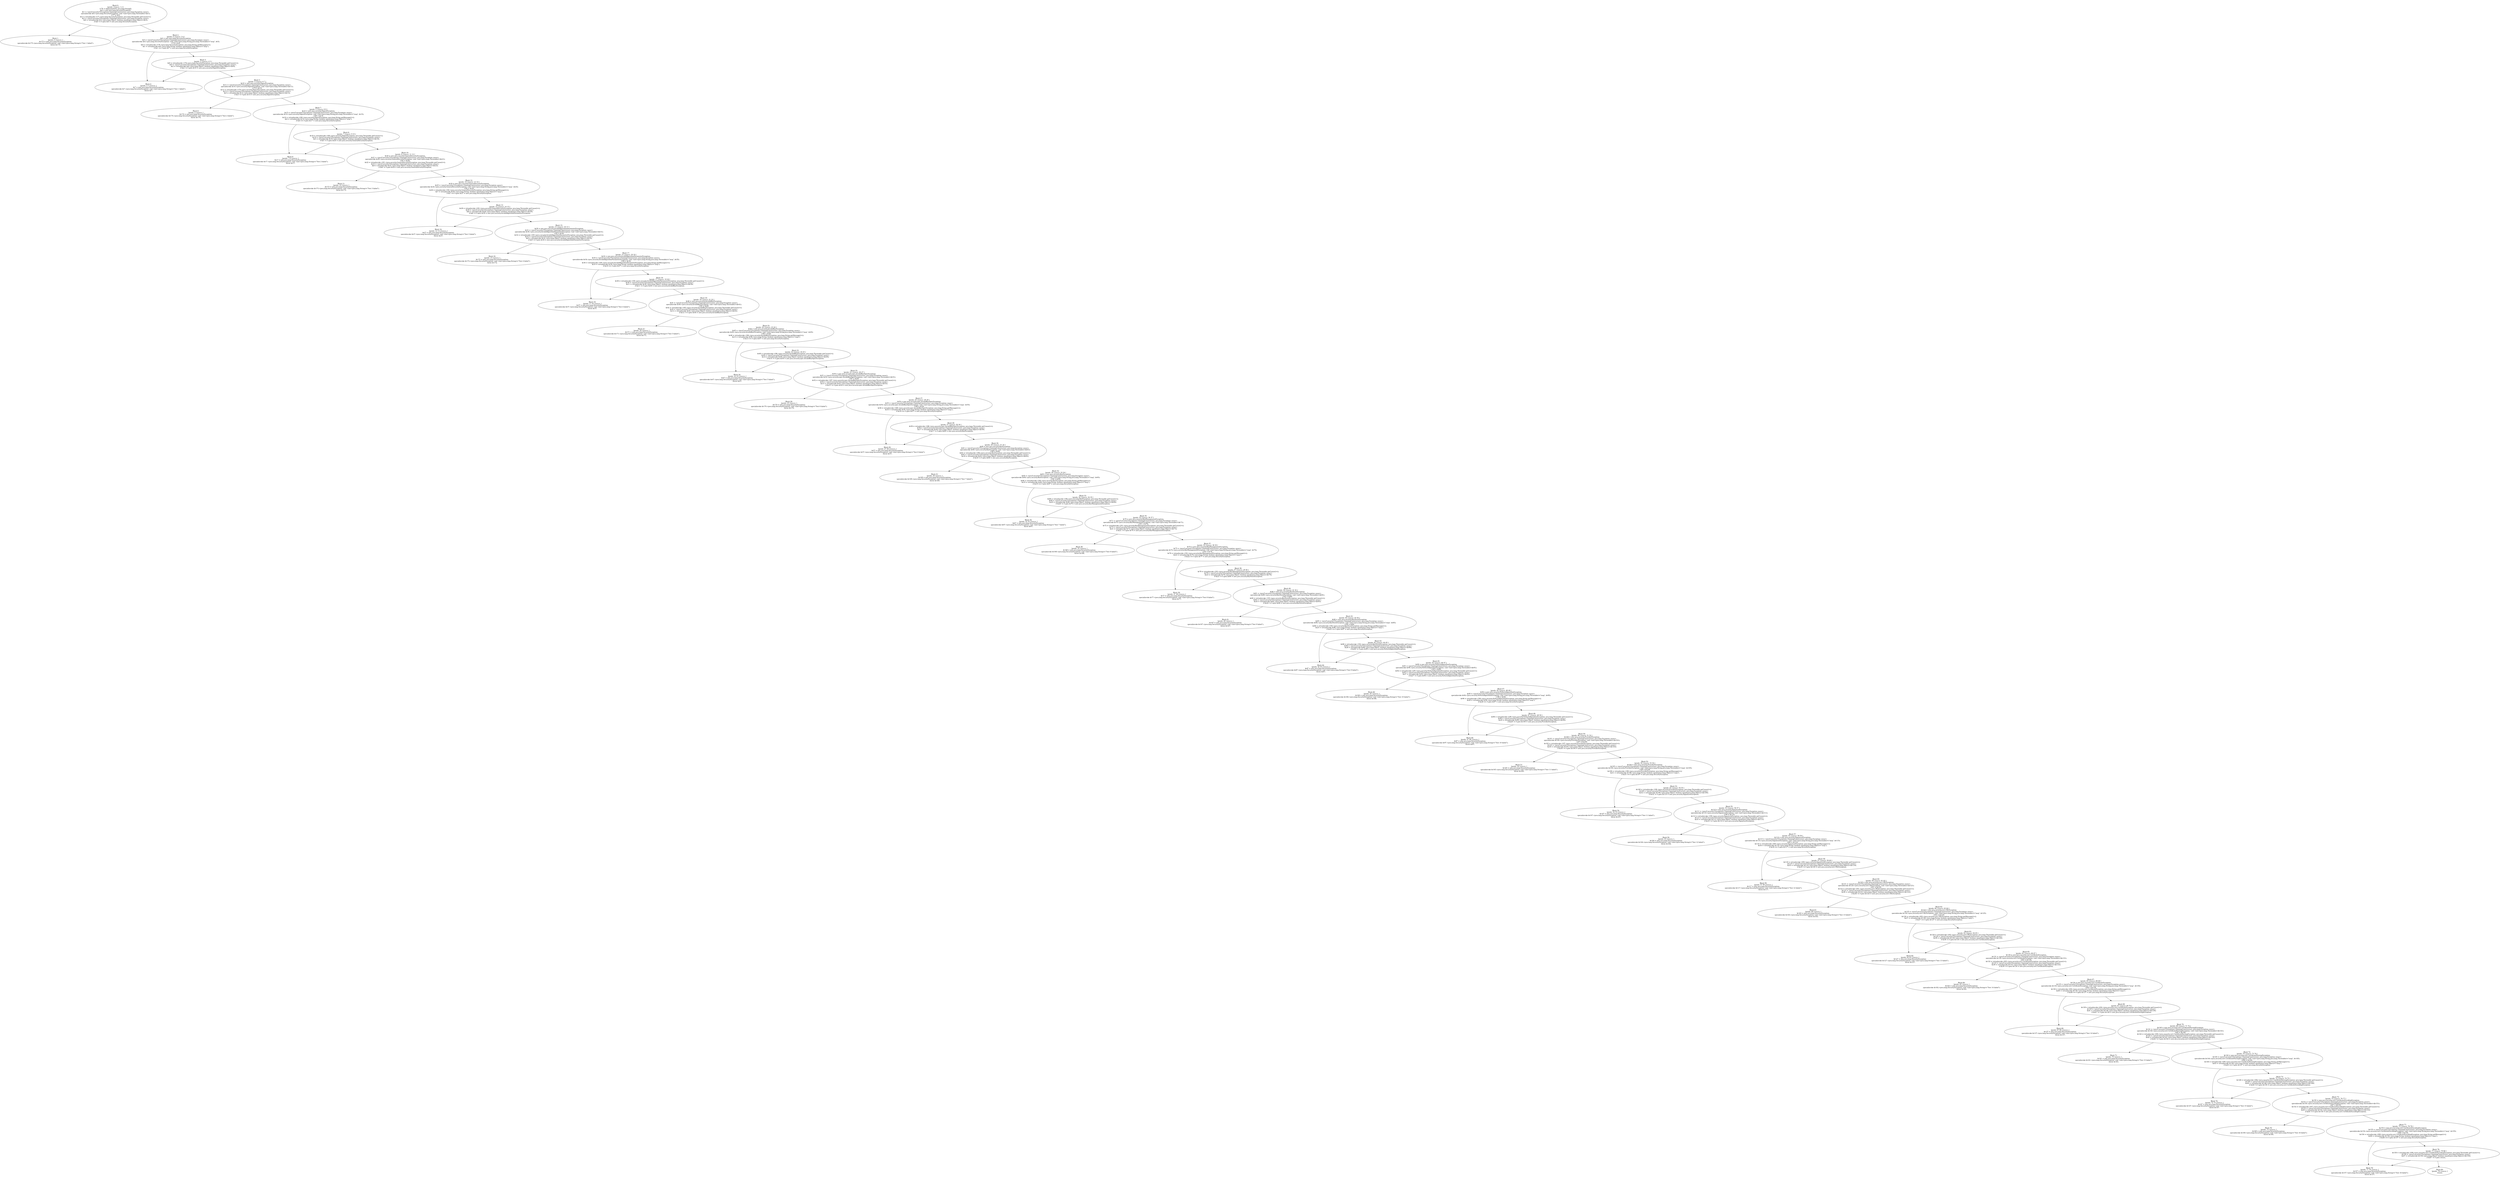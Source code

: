 digraph "unitGraph" {
    "Block 0:
[preds: ] [succs: 1 2 ]
r176 := @parameter0: java.lang.String[];
$r0 = new java.lang.SecurityException;
$r1 = <javaT.securityT.Exceptions.ChainingConstructors: java.lang.Exception cause>;
specialinvoke $r0.<java.lang.SecurityException: void <init>(java.lang.Throwable)>($r1);
r177 = $r0;
$r2 = virtualinvoke r177.<java.lang.SecurityException: java.lang.Throwable getCause()>();
$r3 = <javaT.securityT.Exceptions.ChainingConstructors: java.lang.Exception cause>;
$z0 = virtualinvoke $r2.<java.lang.Object: boolean equals(java.lang.Object)>($r3);
if $z0 != 0 goto $r4 = new java.lang.SecurityException;
"
    "Block 1:
[preds: 0 ] [succs: ]
$r175 = new java.lang.SecurityException;
specialinvoke $r175.<java.lang.SecurityException: void <init>(java.lang.String)>(\"Test 1 failed\");
throw $r175;
"
    "Block 2:
[preds: 0 ] [succs: 3 4 ]
$r4 = new java.lang.SecurityException;
$r5 = <javaT.securityT.Exceptions.ChainingConstructors: java.lang.Exception cause>;
specialinvoke $r4.<java.lang.SecurityException: void <init>(java.lang.String,java.lang.Throwable)>(\"msg\", $r5);
r178 = $r4;
$r6 = virtualinvoke r178.<java.lang.SecurityException: java.lang.String getMessage()>();
$z1 = virtualinvoke $r6.<java.lang.String: boolean equals(java.lang.Object)>(\"msg\");
if $z1 == 0 goto $r7 = new java.lang.SecurityException;
"
    "Block 3:
[preds: 2 ] [succs: 4 5 ]
$r8 = virtualinvoke r178.<java.lang.SecurityException: java.lang.Throwable getCause()>();
$r9 = <javaT.securityT.Exceptions.ChainingConstructors: java.lang.Exception cause>;
$z2 = virtualinvoke $r8.<java.lang.Object: boolean equals(java.lang.Object)>($r9);
if $z2 != 0 goto $r10 = new java.security.DigestException;
"
    "Block 4:
[preds: 2 3 ] [succs: ]
$r7 = new java.lang.SecurityException;
specialinvoke $r7.<java.lang.SecurityException: void <init>(java.lang.String)>(\"Test 1 failed\");
throw $r7;
"
    "Block 5:
[preds: 3 ] [succs: 6 7 ]
$r10 = new java.security.DigestException;
$r11 = <javaT.securityT.Exceptions.ChainingConstructors: java.lang.Exception cause>;
specialinvoke $r10.<java.security.DigestException: void <init>(java.lang.Throwable)>($r11);
r179 = $r10;
$r12 = virtualinvoke r179.<java.security.DigestException: java.lang.Throwable getCause()>();
$r13 = <javaT.securityT.Exceptions.ChainingConstructors: java.lang.Exception cause>;
$z3 = virtualinvoke $r12.<java.lang.Object: boolean equals(java.lang.Object)>($r13);
if $z3 != 0 goto $r14 = new java.security.DigestException;
"
    "Block 6:
[preds: 5 ] [succs: ]
$r174 = new java.lang.SecurityException;
specialinvoke $r174.<java.lang.SecurityException: void <init>(java.lang.String)>(\"Test 2 failed\");
throw $r174;
"
    "Block 7:
[preds: 5 ] [succs: 8 9 ]
$r14 = new java.security.DigestException;
$r15 = <javaT.securityT.Exceptions.ChainingConstructors: java.lang.Exception cause>;
specialinvoke $r14.<java.security.DigestException: void <init>(java.lang.String,java.lang.Throwable)>(\"msg\", $r15);
r180 = $r14;
$r16 = virtualinvoke r180.<java.security.DigestException: java.lang.String getMessage()>();
$z4 = virtualinvoke $r16.<java.lang.String: boolean equals(java.lang.Object)>(\"msg\");
if $z4 == 0 goto $r17 = new java.lang.SecurityException;
"
    "Block 8:
[preds: 7 ] [succs: 9 10 ]
$r18 = virtualinvoke r180.<java.security.DigestException: java.lang.Throwable getCause()>();
$r19 = <javaT.securityT.Exceptions.ChainingConstructors: java.lang.Exception cause>;
$z5 = virtualinvoke $r18.<java.lang.Object: boolean equals(java.lang.Object)>($r19);
if $z5 != 0 goto $r20 = new java.security.GeneralSecurityException;
"
    "Block 9:
[preds: 7 8 ] [succs: ]
$r17 = new java.lang.SecurityException;
specialinvoke $r17.<java.lang.SecurityException: void <init>(java.lang.String)>(\"Test 2 failed\");
throw $r17;
"
    "Block 10:
[preds: 8 ] [succs: 11 12 ]
$r20 = new java.security.GeneralSecurityException;
$r21 = <javaT.securityT.Exceptions.ChainingConstructors: java.lang.Exception cause>;
specialinvoke $r20.<java.security.GeneralSecurityException: void <init>(java.lang.Throwable)>($r21);
r181 = $r20;
$r22 = virtualinvoke r181.<java.security.GeneralSecurityException: java.lang.Throwable getCause()>();
$r23 = <javaT.securityT.Exceptions.ChainingConstructors: java.lang.Exception cause>;
$z6 = virtualinvoke $r22.<java.lang.Object: boolean equals(java.lang.Object)>($r23);
if $z6 != 0 goto $r24 = new java.security.GeneralSecurityException;
"
    "Block 11:
[preds: 10 ] [succs: ]
$r173 = new java.lang.SecurityException;
specialinvoke $r173.<java.lang.SecurityException: void <init>(java.lang.String)>(\"Test 3 failed\");
throw $r173;
"
    "Block 12:
[preds: 10 ] [succs: 13 14 ]
$r24 = new java.security.GeneralSecurityException;
$r25 = <javaT.securityT.Exceptions.ChainingConstructors: java.lang.Exception cause>;
specialinvoke $r24.<java.security.GeneralSecurityException: void <init>(java.lang.String,java.lang.Throwable)>(\"msg\", $r25);
r182 = $r24;
$r26 = virtualinvoke r182.<java.security.GeneralSecurityException: java.lang.String getMessage()>();
$z7 = virtualinvoke $r26.<java.lang.String: boolean equals(java.lang.Object)>(\"msg\");
if $z7 == 0 goto $r27 = new java.lang.SecurityException;
"
    "Block 13:
[preds: 12 ] [succs: 14 15 ]
$r28 = virtualinvoke r182.<java.security.GeneralSecurityException: java.lang.Throwable getCause()>();
$r29 = <javaT.securityT.Exceptions.ChainingConstructors: java.lang.Exception cause>;
$z8 = virtualinvoke $r28.<java.lang.Object: boolean equals(java.lang.Object)>($r29);
if $z8 != 0 goto $r30 = new java.security.InvalidAlgorithmParameterException;
"
    "Block 14:
[preds: 12 13 ] [succs: ]
$r27 = new java.lang.SecurityException;
specialinvoke $r27.<java.lang.SecurityException: void <init>(java.lang.String)>(\"Test 3 failed\");
throw $r27;
"
    "Block 15:
[preds: 13 ] [succs: 16 17 ]
$r30 = new java.security.InvalidAlgorithmParameterException;
$r31 = <javaT.securityT.Exceptions.ChainingConstructors: java.lang.Exception cause>;
specialinvoke $r30.<java.security.InvalidAlgorithmParameterException: void <init>(java.lang.Throwable)>($r31);
r183 = $r30;
$r32 = virtualinvoke r183.<java.security.InvalidAlgorithmParameterException: java.lang.Throwable getCause()>();
$r33 = <javaT.securityT.Exceptions.ChainingConstructors: java.lang.Exception cause>;
$z9 = virtualinvoke $r32.<java.lang.Object: boolean equals(java.lang.Object)>($r33);
if $z9 != 0 goto $r34 = new java.security.InvalidAlgorithmParameterException;
"
    "Block 16:
[preds: 15 ] [succs: ]
$r172 = new java.lang.SecurityException;
specialinvoke $r172.<java.lang.SecurityException: void <init>(java.lang.String)>(\"Test 4 failed\");
throw $r172;
"
    "Block 17:
[preds: 15 ] [succs: 18 19 ]
$r34 = new java.security.InvalidAlgorithmParameterException;
$r35 = <javaT.securityT.Exceptions.ChainingConstructors: java.lang.Exception cause>;
specialinvoke $r34.<java.security.InvalidAlgorithmParameterException: void <init>(java.lang.String,java.lang.Throwable)>(\"msg\", $r35);
r184 = $r34;
$r36 = virtualinvoke r184.<java.security.InvalidAlgorithmParameterException: java.lang.String getMessage()>();
$z10 = virtualinvoke $r36.<java.lang.String: boolean equals(java.lang.Object)>(\"msg\");
if $z10 == 0 goto $r37 = new java.lang.SecurityException;
"
    "Block 18:
[preds: 17 ] [succs: 19 20 ]
$r38 = virtualinvoke r184.<java.security.InvalidAlgorithmParameterException: java.lang.Throwable getCause()>();
$r39 = <javaT.securityT.Exceptions.ChainingConstructors: java.lang.Exception cause>;
$z11 = virtualinvoke $r38.<java.lang.Object: boolean equals(java.lang.Object)>($r39);
if $z11 != 0 goto $r40 = new java.security.InvalidKeyException;
"
    "Block 19:
[preds: 17 18 ] [succs: ]
$r37 = new java.lang.SecurityException;
specialinvoke $r37.<java.lang.SecurityException: void <init>(java.lang.String)>(\"Test 4 failed\");
throw $r37;
"
    "Block 20:
[preds: 18 ] [succs: 21 22 ]
$r40 = new java.security.InvalidKeyException;
$r41 = <javaT.securityT.Exceptions.ChainingConstructors: java.lang.Exception cause>;
specialinvoke $r40.<java.security.InvalidKeyException: void <init>(java.lang.Throwable)>($r41);
r185 = $r40;
$r42 = virtualinvoke r185.<java.security.InvalidKeyException: java.lang.Throwable getCause()>();
$r43 = <javaT.securityT.Exceptions.ChainingConstructors: java.lang.Exception cause>;
$z12 = virtualinvoke $r42.<java.lang.Object: boolean equals(java.lang.Object)>($r43);
if $z12 != 0 goto $r44 = new java.security.InvalidKeyException;
"
    "Block 21:
[preds: 20 ] [succs: ]
$r171 = new java.lang.SecurityException;
specialinvoke $r171.<java.lang.SecurityException: void <init>(java.lang.String)>(\"Test 5 failed\");
throw $r171;
"
    "Block 22:
[preds: 20 ] [succs: 23 24 ]
$r44 = new java.security.InvalidKeyException;
$r45 = <javaT.securityT.Exceptions.ChainingConstructors: java.lang.Exception cause>;
specialinvoke $r44.<java.security.InvalidKeyException: void <init>(java.lang.String,java.lang.Throwable)>(\"msg\", $r45);
r186 = $r44;
$r46 = virtualinvoke r186.<java.security.InvalidKeyException: java.lang.String getMessage()>();
$z13 = virtualinvoke $r46.<java.lang.String: boolean equals(java.lang.Object)>(\"msg\");
if $z13 == 0 goto $r47 = new java.lang.SecurityException;
"
    "Block 23:
[preds: 22 ] [succs: 24 25 ]
$r48 = virtualinvoke r186.<java.security.InvalidKeyException: java.lang.Throwable getCause()>();
$r49 = <javaT.securityT.Exceptions.ChainingConstructors: java.lang.Exception cause>;
$z14 = virtualinvoke $r48.<java.lang.Object: boolean equals(java.lang.Object)>($r49);
if $z14 != 0 goto $r50 = new java.security.spec.InvalidKeySpecException;
"
    "Block 24:
[preds: 22 23 ] [succs: ]
$r47 = new java.lang.SecurityException;
specialinvoke $r47.<java.lang.SecurityException: void <init>(java.lang.String)>(\"Test 5 failed\");
throw $r47;
"
    "Block 25:
[preds: 23 ] [succs: 26 27 ]
$r50 = new java.security.spec.InvalidKeySpecException;
$r51 = <javaT.securityT.Exceptions.ChainingConstructors: java.lang.Exception cause>;
specialinvoke $r50.<java.security.spec.InvalidKeySpecException: void <init>(java.lang.Throwable)>($r51);
r187 = $r50;
$r52 = virtualinvoke r187.<java.security.spec.InvalidKeySpecException: java.lang.Throwable getCause()>();
$r53 = <javaT.securityT.Exceptions.ChainingConstructors: java.lang.Exception cause>;
$z15 = virtualinvoke $r52.<java.lang.Object: boolean equals(java.lang.Object)>($r53);
if $z15 != 0 goto $r54 = new java.security.spec.InvalidKeySpecException;
"
    "Block 26:
[preds: 25 ] [succs: ]
$r170 = new java.lang.SecurityException;
specialinvoke $r170.<java.lang.SecurityException: void <init>(java.lang.String)>(\"Test 6 failed\");
throw $r170;
"
    "Block 27:
[preds: 25 ] [succs: 28 29 ]
$r54 = new java.security.spec.InvalidKeySpecException;
$r55 = <javaT.securityT.Exceptions.ChainingConstructors: java.lang.Exception cause>;
specialinvoke $r54.<java.security.spec.InvalidKeySpecException: void <init>(java.lang.String,java.lang.Throwable)>(\"msg\", $r55);
r188 = $r54;
$r56 = virtualinvoke r188.<java.security.spec.InvalidKeySpecException: java.lang.String getMessage()>();
$z16 = virtualinvoke $r56.<java.lang.String: boolean equals(java.lang.Object)>(\"msg\");
if $z16 == 0 goto $r57 = new java.lang.SecurityException;
"
    "Block 28:
[preds: 27 ] [succs: 29 30 ]
$r58 = virtualinvoke r188.<java.security.spec.InvalidKeySpecException: java.lang.Throwable getCause()>();
$r59 = <javaT.securityT.Exceptions.ChainingConstructors: java.lang.Exception cause>;
$z17 = virtualinvoke $r58.<java.lang.Object: boolean equals(java.lang.Object)>($r59);
if $z17 != 0 goto $r60 = new java.security.KeyException;
"
    "Block 29:
[preds: 27 28 ] [succs: ]
$r57 = new java.lang.SecurityException;
specialinvoke $r57.<java.lang.SecurityException: void <init>(java.lang.String)>(\"Test 6 failed\");
throw $r57;
"
    "Block 30:
[preds: 28 ] [succs: 31 32 ]
$r60 = new java.security.KeyException;
$r61 = <javaT.securityT.Exceptions.ChainingConstructors: java.lang.Exception cause>;
specialinvoke $r60.<java.security.KeyException: void <init>(java.lang.Throwable)>($r61);
r189 = $r60;
$r62 = virtualinvoke r189.<java.security.KeyException: java.lang.Throwable getCause()>();
$r63 = <javaT.securityT.Exceptions.ChainingConstructors: java.lang.Exception cause>;
$z18 = virtualinvoke $r62.<java.lang.Object: boolean equals(java.lang.Object)>($r63);
if $z18 != 0 goto $r64 = new java.security.KeyException;
"
    "Block 31:
[preds: 30 ] [succs: ]
$r169 = new java.lang.SecurityException;
specialinvoke $r169.<java.lang.SecurityException: void <init>(java.lang.String)>(\"Test 7 failed\");
throw $r169;
"
    "Block 32:
[preds: 30 ] [succs: 33 34 ]
$r64 = new java.security.KeyException;
$r65 = <javaT.securityT.Exceptions.ChainingConstructors: java.lang.Exception cause>;
specialinvoke $r64.<java.security.KeyException: void <init>(java.lang.String,java.lang.Throwable)>(\"msg\", $r65);
r190 = $r64;
$r66 = virtualinvoke r190.<java.security.KeyException: java.lang.String getMessage()>();
$z19 = virtualinvoke $r66.<java.lang.String: boolean equals(java.lang.Object)>(\"msg\");
if $z19 == 0 goto $r67 = new java.lang.SecurityException;
"
    "Block 33:
[preds: 32 ] [succs: 34 35 ]
$r68 = virtualinvoke r190.<java.security.KeyException: java.lang.Throwable getCause()>();
$r69 = <javaT.securityT.Exceptions.ChainingConstructors: java.lang.Exception cause>;
$z20 = virtualinvoke $r68.<java.lang.Object: boolean equals(java.lang.Object)>($r69);
if $z20 != 0 goto $r70 = new java.security.KeyManagementException;
"
    "Block 34:
[preds: 32 33 ] [succs: ]
$r67 = new java.lang.SecurityException;
specialinvoke $r67.<java.lang.SecurityException: void <init>(java.lang.String)>(\"Test 7 failed\");
throw $r67;
"
    "Block 35:
[preds: 33 ] [succs: 36 37 ]
$r70 = new java.security.KeyManagementException;
$r71 = <javaT.securityT.Exceptions.ChainingConstructors: java.lang.Exception cause>;
specialinvoke $r70.<java.security.KeyManagementException: void <init>(java.lang.Throwable)>($r71);
r191 = $r70;
$r72 = virtualinvoke r191.<java.security.KeyManagementException: java.lang.Throwable getCause()>();
$r73 = <javaT.securityT.Exceptions.ChainingConstructors: java.lang.Exception cause>;
$z21 = virtualinvoke $r72.<java.lang.Object: boolean equals(java.lang.Object)>($r73);
if $z21 != 0 goto $r74 = new java.security.KeyManagementException;
"
    "Block 36:
[preds: 35 ] [succs: ]
$r168 = new java.lang.SecurityException;
specialinvoke $r168.<java.lang.SecurityException: void <init>(java.lang.String)>(\"Test 8 failed\");
throw $r168;
"
    "Block 37:
[preds: 35 ] [succs: 38 39 ]
$r74 = new java.security.KeyManagementException;
$r75 = <javaT.securityT.Exceptions.ChainingConstructors: java.lang.Exception cause>;
specialinvoke $r74.<java.security.KeyManagementException: void <init>(java.lang.String,java.lang.Throwable)>(\"msg\", $r75);
r192 = $r74;
$r76 = virtualinvoke r192.<java.security.KeyManagementException: java.lang.String getMessage()>();
$z22 = virtualinvoke $r76.<java.lang.String: boolean equals(java.lang.Object)>(\"msg\");
if $z22 == 0 goto $r77 = new java.lang.SecurityException;
"
    "Block 38:
[preds: 37 ] [succs: 39 40 ]
$r78 = virtualinvoke r192.<java.security.KeyManagementException: java.lang.Throwable getCause()>();
$r79 = <javaT.securityT.Exceptions.ChainingConstructors: java.lang.Exception cause>;
$z23 = virtualinvoke $r78.<java.lang.Object: boolean equals(java.lang.Object)>($r79);
if $z23 != 0 goto $r80 = new java.security.KeyStoreException;
"
    "Block 39:
[preds: 37 38 ] [succs: ]
$r77 = new java.lang.SecurityException;
specialinvoke $r77.<java.lang.SecurityException: void <init>(java.lang.String)>(\"Test 8 failed\");
throw $r77;
"
    "Block 40:
[preds: 38 ] [succs: 41 42 ]
$r80 = new java.security.KeyStoreException;
$r81 = <javaT.securityT.Exceptions.ChainingConstructors: java.lang.Exception cause>;
specialinvoke $r80.<java.security.KeyStoreException: void <init>(java.lang.Throwable)>($r81);
r193 = $r80;
$r82 = virtualinvoke r193.<java.security.KeyStoreException: java.lang.Throwable getCause()>();
$r83 = <javaT.securityT.Exceptions.ChainingConstructors: java.lang.Exception cause>;
$z24 = virtualinvoke $r82.<java.lang.Object: boolean equals(java.lang.Object)>($r83);
if $z24 != 0 goto $r84 = new java.security.KeyStoreException;
"
    "Block 41:
[preds: 40 ] [succs: ]
$r167 = new java.lang.SecurityException;
specialinvoke $r167.<java.lang.SecurityException: void <init>(java.lang.String)>(\"Test 9 failed\");
throw $r167;
"
    "Block 42:
[preds: 40 ] [succs: 43 44 ]
$r84 = new java.security.KeyStoreException;
$r85 = <javaT.securityT.Exceptions.ChainingConstructors: java.lang.Exception cause>;
specialinvoke $r84.<java.security.KeyStoreException: void <init>(java.lang.String,java.lang.Throwable)>(\"msg\", $r85);
r194 = $r84;
$r86 = virtualinvoke r194.<java.security.KeyStoreException: java.lang.String getMessage()>();
$z25 = virtualinvoke $r86.<java.lang.String: boolean equals(java.lang.Object)>(\"msg\");
if $z25 == 0 goto $r87 = new java.lang.SecurityException;
"
    "Block 43:
[preds: 42 ] [succs: 44 45 ]
$r88 = virtualinvoke r194.<java.security.KeyStoreException: java.lang.Throwable getCause()>();
$r89 = <javaT.securityT.Exceptions.ChainingConstructors: java.lang.Exception cause>;
$z26 = virtualinvoke $r88.<java.lang.Object: boolean equals(java.lang.Object)>($r89);
if $z26 != 0 goto $r90 = new java.security.NoSuchAlgorithmException;
"
    "Block 44:
[preds: 42 43 ] [succs: ]
$r87 = new java.lang.SecurityException;
specialinvoke $r87.<java.lang.SecurityException: void <init>(java.lang.String)>(\"Test 9 failed\");
throw $r87;
"
    "Block 45:
[preds: 43 ] [succs: 46 47 ]
$r90 = new java.security.NoSuchAlgorithmException;
$r91 = <javaT.securityT.Exceptions.ChainingConstructors: java.lang.Exception cause>;
specialinvoke $r90.<java.security.NoSuchAlgorithmException: void <init>(java.lang.Throwable)>($r91);
r195 = $r90;
$r92 = virtualinvoke r195.<java.security.NoSuchAlgorithmException: java.lang.Throwable getCause()>();
$r93 = <javaT.securityT.Exceptions.ChainingConstructors: java.lang.Exception cause>;
$z27 = virtualinvoke $r92.<java.lang.Object: boolean equals(java.lang.Object)>($r93);
if $z27 != 0 goto $r94 = new java.security.NoSuchAlgorithmException;
"
    "Block 46:
[preds: 45 ] [succs: ]
$r166 = new java.lang.SecurityException;
specialinvoke $r166.<java.lang.SecurityException: void <init>(java.lang.String)>(\"Test 10 failed\");
throw $r166;
"
    "Block 47:
[preds: 45 ] [succs: 48 49 ]
$r94 = new java.security.NoSuchAlgorithmException;
$r95 = <javaT.securityT.Exceptions.ChainingConstructors: java.lang.Exception cause>;
specialinvoke $r94.<java.security.NoSuchAlgorithmException: void <init>(java.lang.String,java.lang.Throwable)>(\"msg\", $r95);
r196 = $r94;
$r96 = virtualinvoke r196.<java.security.NoSuchAlgorithmException: java.lang.String getMessage()>();
$z28 = virtualinvoke $r96.<java.lang.String: boolean equals(java.lang.Object)>(\"msg\");
if $z28 == 0 goto $r97 = new java.lang.SecurityException;
"
    "Block 48:
[preds: 47 ] [succs: 49 50 ]
$r98 = virtualinvoke r196.<java.security.NoSuchAlgorithmException: java.lang.Throwable getCause()>();
$r99 = <javaT.securityT.Exceptions.ChainingConstructors: java.lang.Exception cause>;
$z29 = virtualinvoke $r98.<java.lang.Object: boolean equals(java.lang.Object)>($r99);
if $z29 != 0 goto $r100 = new java.security.ProviderException;
"
    "Block 49:
[preds: 47 48 ] [succs: ]
$r97 = new java.lang.SecurityException;
specialinvoke $r97.<java.lang.SecurityException: void <init>(java.lang.String)>(\"Test 10 failed\");
throw $r97;
"
    "Block 50:
[preds: 48 ] [succs: 51 52 ]
$r100 = new java.security.ProviderException;
$r101 = <javaT.securityT.Exceptions.ChainingConstructors: java.lang.Exception cause>;
specialinvoke $r100.<java.security.ProviderException: void <init>(java.lang.Throwable)>($r101);
r197 = $r100;
$r102 = virtualinvoke r197.<java.security.ProviderException: java.lang.Throwable getCause()>();
$r103 = <javaT.securityT.Exceptions.ChainingConstructors: java.lang.Exception cause>;
$z30 = virtualinvoke $r102.<java.lang.Object: boolean equals(java.lang.Object)>($r103);
if $z30 != 0 goto $r104 = new java.security.ProviderException;
"
    "Block 51:
[preds: 50 ] [succs: ]
$r165 = new java.lang.SecurityException;
specialinvoke $r165.<java.lang.SecurityException: void <init>(java.lang.String)>(\"Test 11 failed\");
throw $r165;
"
    "Block 52:
[preds: 50 ] [succs: 53 54 ]
$r104 = new java.security.ProviderException;
$r105 = <javaT.securityT.Exceptions.ChainingConstructors: java.lang.Exception cause>;
specialinvoke $r104.<java.security.ProviderException: void <init>(java.lang.String,java.lang.Throwable)>(\"msg\", $r105);
r198 = $r104;
$r106 = virtualinvoke r198.<java.security.ProviderException: java.lang.String getMessage()>();
$z31 = virtualinvoke $r106.<java.lang.String: boolean equals(java.lang.Object)>(\"msg\");
if $z31 == 0 goto $r107 = new java.lang.SecurityException;
"
    "Block 53:
[preds: 52 ] [succs: 54 55 ]
$r108 = virtualinvoke r198.<java.security.ProviderException: java.lang.Throwable getCause()>();
$r109 = <javaT.securityT.Exceptions.ChainingConstructors: java.lang.Exception cause>;
$z32 = virtualinvoke $r108.<java.lang.Object: boolean equals(java.lang.Object)>($r109);
if $z32 != 0 goto $r110 = new java.security.SignatureException;
"
    "Block 54:
[preds: 52 53 ] [succs: ]
$r107 = new java.lang.SecurityException;
specialinvoke $r107.<java.lang.SecurityException: void <init>(java.lang.String)>(\"Test 11 failed\");
throw $r107;
"
    "Block 55:
[preds: 53 ] [succs: 56 57 ]
$r110 = new java.security.SignatureException;
$r111 = <javaT.securityT.Exceptions.ChainingConstructors: java.lang.Exception cause>;
specialinvoke $r110.<java.security.SignatureException: void <init>(java.lang.Throwable)>($r111);
r199 = $r110;
$r112 = virtualinvoke r199.<java.security.SignatureException: java.lang.Throwable getCause()>();
$r113 = <javaT.securityT.Exceptions.ChainingConstructors: java.lang.Exception cause>;
$z33 = virtualinvoke $r112.<java.lang.Object: boolean equals(java.lang.Object)>($r113);
if $z33 != 0 goto $r114 = new java.security.SignatureException;
"
    "Block 56:
[preds: 55 ] [succs: ]
$r164 = new java.lang.SecurityException;
specialinvoke $r164.<java.lang.SecurityException: void <init>(java.lang.String)>(\"Test 12 failed\");
throw $r164;
"
    "Block 57:
[preds: 55 ] [succs: 58 59 ]
$r114 = new java.security.SignatureException;
$r115 = <javaT.securityT.Exceptions.ChainingConstructors: java.lang.Exception cause>;
specialinvoke $r114.<java.security.SignatureException: void <init>(java.lang.String,java.lang.Throwable)>(\"msg\", $r115);
r200 = $r114;
$r116 = virtualinvoke r200.<java.security.SignatureException: java.lang.String getMessage()>();
$z34 = virtualinvoke $r116.<java.lang.String: boolean equals(java.lang.Object)>(\"msg\");
if $z34 == 0 goto $r117 = new java.lang.SecurityException;
"
    "Block 58:
[preds: 57 ] [succs: 59 60 ]
$r118 = virtualinvoke r200.<java.security.SignatureException: java.lang.Throwable getCause()>();
$r119 = <javaT.securityT.Exceptions.ChainingConstructors: java.lang.Exception cause>;
$z35 = virtualinvoke $r118.<java.lang.Object: boolean equals(java.lang.Object)>($r119);
if $z35 != 0 goto $r120 = new java.security.cert.CRLException;
"
    "Block 59:
[preds: 57 58 ] [succs: ]
$r117 = new java.lang.SecurityException;
specialinvoke $r117.<java.lang.SecurityException: void <init>(java.lang.String)>(\"Test 12 failed\");
throw $r117;
"
    "Block 60:
[preds: 58 ] [succs: 61 62 ]
$r120 = new java.security.cert.CRLException;
$r121 = <javaT.securityT.Exceptions.ChainingConstructors: java.lang.Exception cause>;
specialinvoke $r120.<java.security.cert.CRLException: void <init>(java.lang.Throwable)>($r121);
r201 = $r120;
$r122 = virtualinvoke r201.<java.security.cert.CRLException: java.lang.Throwable getCause()>();
$r123 = <javaT.securityT.Exceptions.ChainingConstructors: java.lang.Exception cause>;
$z36 = virtualinvoke $r122.<java.lang.Object: boolean equals(java.lang.Object)>($r123);
if $z36 != 0 goto $r124 = new java.security.cert.CRLException;
"
    "Block 61:
[preds: 60 ] [succs: ]
$r163 = new java.lang.SecurityException;
specialinvoke $r163.<java.lang.SecurityException: void <init>(java.lang.String)>(\"Test 13 failed\");
throw $r163;
"
    "Block 62:
[preds: 60 ] [succs: 63 64 ]
$r124 = new java.security.cert.CRLException;
$r125 = <javaT.securityT.Exceptions.ChainingConstructors: java.lang.Exception cause>;
specialinvoke $r124.<java.security.cert.CRLException: void <init>(java.lang.String,java.lang.Throwable)>(\"msg\", $r125);
r202 = $r124;
$r126 = virtualinvoke r202.<java.security.cert.CRLException: java.lang.String getMessage()>();
$z37 = virtualinvoke $r126.<java.lang.String: boolean equals(java.lang.Object)>(\"msg\");
if $z37 == 0 goto $r127 = new java.lang.SecurityException;
"
    "Block 63:
[preds: 62 ] [succs: 64 65 ]
$r128 = virtualinvoke r202.<java.security.cert.CRLException: java.lang.Throwable getCause()>();
$r129 = <javaT.securityT.Exceptions.ChainingConstructors: java.lang.Exception cause>;
$z38 = virtualinvoke $r128.<java.lang.Object: boolean equals(java.lang.Object)>($r129);
if $z38 != 0 goto $r130 = new java.security.cert.CertificateException;
"
    "Block 64:
[preds: 62 63 ] [succs: ]
$r127 = new java.lang.SecurityException;
specialinvoke $r127.<java.lang.SecurityException: void <init>(java.lang.String)>(\"Test 13 failed\");
throw $r127;
"
    "Block 65:
[preds: 63 ] [succs: 66 67 ]
$r130 = new java.security.cert.CertificateException;
$r131 = <javaT.securityT.Exceptions.ChainingConstructors: java.lang.Exception cause>;
specialinvoke $r130.<java.security.cert.CertificateException: void <init>(java.lang.Throwable)>($r131);
r203 = $r130;
$r132 = virtualinvoke r203.<java.security.cert.CertificateException: java.lang.Throwable getCause()>();
$r133 = <javaT.securityT.Exceptions.ChainingConstructors: java.lang.Exception cause>;
$z39 = virtualinvoke $r132.<java.lang.Object: boolean equals(java.lang.Object)>($r133);
if $z39 != 0 goto $r134 = new java.security.cert.CertificateException;
"
    "Block 66:
[preds: 65 ] [succs: ]
$r162 = new java.lang.SecurityException;
specialinvoke $r162.<java.lang.SecurityException: void <init>(java.lang.String)>(\"Test 14 failed\");
throw $r162;
"
    "Block 67:
[preds: 65 ] [succs: 68 69 ]
$r134 = new java.security.cert.CertificateException;
$r135 = <javaT.securityT.Exceptions.ChainingConstructors: java.lang.Exception cause>;
specialinvoke $r134.<java.security.cert.CertificateException: void <init>(java.lang.String,java.lang.Throwable)>(\"msg\", $r135);
r204 = $r134;
$r136 = virtualinvoke r204.<java.security.cert.CertificateException: java.lang.String getMessage()>();
$z40 = virtualinvoke $r136.<java.lang.String: boolean equals(java.lang.Object)>(\"msg\");
if $z40 == 0 goto $r137 = new java.lang.SecurityException;
"
    "Block 68:
[preds: 67 ] [succs: 69 70 ]
$r138 = virtualinvoke r204.<java.security.cert.CertificateException: java.lang.Throwable getCause()>();
$r139 = <javaT.securityT.Exceptions.ChainingConstructors: java.lang.Exception cause>;
$z41 = virtualinvoke $r138.<java.lang.Object: boolean equals(java.lang.Object)>($r139);
if $z41 != 0 goto $r140 = new java.security.cert.CertificateParsingException;
"
    "Block 69:
[preds: 67 68 ] [succs: ]
$r137 = new java.lang.SecurityException;
specialinvoke $r137.<java.lang.SecurityException: void <init>(java.lang.String)>(\"Test 14 failed\");
throw $r137;
"
    "Block 70:
[preds: 68 ] [succs: 71 72 ]
$r140 = new java.security.cert.CertificateParsingException;
$r141 = <javaT.securityT.Exceptions.ChainingConstructors: java.lang.Exception cause>;
specialinvoke $r140.<java.security.cert.CertificateParsingException: void <init>(java.lang.Throwable)>($r141);
r205 = $r140;
$r142 = virtualinvoke r205.<java.security.cert.CertificateParsingException: java.lang.Throwable getCause()>();
$r143 = <javaT.securityT.Exceptions.ChainingConstructors: java.lang.Exception cause>;
$z42 = virtualinvoke $r142.<java.lang.Object: boolean equals(java.lang.Object)>($r143);
if $z42 != 0 goto $r144 = new java.security.cert.CertificateParsingException;
"
    "Block 71:
[preds: 70 ] [succs: ]
$r161 = new java.lang.SecurityException;
specialinvoke $r161.<java.lang.SecurityException: void <init>(java.lang.String)>(\"Test 15 failed\");
throw $r161;
"
    "Block 72:
[preds: 70 ] [succs: 73 74 ]
$r144 = new java.security.cert.CertificateParsingException;
$r145 = <javaT.securityT.Exceptions.ChainingConstructors: java.lang.Exception cause>;
specialinvoke $r144.<java.security.cert.CertificateParsingException: void <init>(java.lang.String,java.lang.Throwable)>(\"msg\", $r145);
r206 = $r144;
$r146 = virtualinvoke r206.<java.security.cert.CertificateParsingException: java.lang.String getMessage()>();
$z43 = virtualinvoke $r146.<java.lang.String: boolean equals(java.lang.Object)>(\"msg\");
if $z43 == 0 goto $r147 = new java.lang.SecurityException;
"
    "Block 73:
[preds: 72 ] [succs: 74 75 ]
$r148 = virtualinvoke r206.<java.security.cert.CertificateParsingException: java.lang.Throwable getCause()>();
$r149 = <javaT.securityT.Exceptions.ChainingConstructors: java.lang.Exception cause>;
$z44 = virtualinvoke $r148.<java.lang.Object: boolean equals(java.lang.Object)>($r149);
if $z44 != 0 goto $r150 = new java.security.cert.CertificateEncodingException;
"
    "Block 74:
[preds: 72 73 ] [succs: ]
$r147 = new java.lang.SecurityException;
specialinvoke $r147.<java.lang.SecurityException: void <init>(java.lang.String)>(\"Test 15 failed\");
throw $r147;
"
    "Block 75:
[preds: 73 ] [succs: 76 77 ]
$r150 = new java.security.cert.CertificateEncodingException;
$r151 = <javaT.securityT.Exceptions.ChainingConstructors: java.lang.Exception cause>;
specialinvoke $r150.<java.security.cert.CertificateEncodingException: void <init>(java.lang.Throwable)>($r151);
r207 = $r150;
$r152 = virtualinvoke r207.<java.security.cert.CertificateEncodingException: java.lang.Throwable getCause()>();
$r153 = <javaT.securityT.Exceptions.ChainingConstructors: java.lang.Exception cause>;
$z45 = virtualinvoke $r152.<java.lang.Object: boolean equals(java.lang.Object)>($r153);
if $z45 != 0 goto $r154 = new java.security.cert.CertificateEncodingException;
"
    "Block 76:
[preds: 75 ] [succs: ]
$r160 = new java.lang.SecurityException;
specialinvoke $r160.<java.lang.SecurityException: void <init>(java.lang.String)>(\"Test 16 failed\");
throw $r160;
"
    "Block 77:
[preds: 75 ] [succs: 78 79 ]
$r154 = new java.security.cert.CertificateEncodingException;
$r155 = <javaT.securityT.Exceptions.ChainingConstructors: java.lang.Exception cause>;
specialinvoke $r154.<java.security.cert.CertificateEncodingException: void <init>(java.lang.String,java.lang.Throwable)>(\"msg\", $r155);
r208 = $r154;
$r156 = virtualinvoke r208.<java.security.cert.CertificateEncodingException: java.lang.String getMessage()>();
$z46 = virtualinvoke $r156.<java.lang.String: boolean equals(java.lang.Object)>(\"msg\");
if $z46 == 0 goto $r157 = new java.lang.SecurityException;
"
    "Block 78:
[preds: 77 ] [succs: 79 80 ]
$r158 = virtualinvoke r208.<java.security.cert.CertificateEncodingException: java.lang.Throwable getCause()>();
$r159 = <javaT.securityT.Exceptions.ChainingConstructors: java.lang.Exception cause>;
$z47 = virtualinvoke $r158.<java.lang.Object: boolean equals(java.lang.Object)>($r159);
if $z47 != 0 goto return;
"
    "Block 79:
[preds: 77 78 ] [succs: ]
$r157 = new java.lang.SecurityException;
specialinvoke $r157.<java.lang.SecurityException: void <init>(java.lang.String)>(\"Test 16 failed\");
throw $r157;
"
    "Block 80:
[preds: 78 ] [succs: ]
return;
"
    "Block 0:
[preds: ] [succs: 1 2 ]
r176 := @parameter0: java.lang.String[];
$r0 = new java.lang.SecurityException;
$r1 = <javaT.securityT.Exceptions.ChainingConstructors: java.lang.Exception cause>;
specialinvoke $r0.<java.lang.SecurityException: void <init>(java.lang.Throwable)>($r1);
r177 = $r0;
$r2 = virtualinvoke r177.<java.lang.SecurityException: java.lang.Throwable getCause()>();
$r3 = <javaT.securityT.Exceptions.ChainingConstructors: java.lang.Exception cause>;
$z0 = virtualinvoke $r2.<java.lang.Object: boolean equals(java.lang.Object)>($r3);
if $z0 != 0 goto $r4 = new java.lang.SecurityException;
"->"Block 1:
[preds: 0 ] [succs: ]
$r175 = new java.lang.SecurityException;
specialinvoke $r175.<java.lang.SecurityException: void <init>(java.lang.String)>(\"Test 1 failed\");
throw $r175;
";
    "Block 0:
[preds: ] [succs: 1 2 ]
r176 := @parameter0: java.lang.String[];
$r0 = new java.lang.SecurityException;
$r1 = <javaT.securityT.Exceptions.ChainingConstructors: java.lang.Exception cause>;
specialinvoke $r0.<java.lang.SecurityException: void <init>(java.lang.Throwable)>($r1);
r177 = $r0;
$r2 = virtualinvoke r177.<java.lang.SecurityException: java.lang.Throwable getCause()>();
$r3 = <javaT.securityT.Exceptions.ChainingConstructors: java.lang.Exception cause>;
$z0 = virtualinvoke $r2.<java.lang.Object: boolean equals(java.lang.Object)>($r3);
if $z0 != 0 goto $r4 = new java.lang.SecurityException;
"->"Block 2:
[preds: 0 ] [succs: 3 4 ]
$r4 = new java.lang.SecurityException;
$r5 = <javaT.securityT.Exceptions.ChainingConstructors: java.lang.Exception cause>;
specialinvoke $r4.<java.lang.SecurityException: void <init>(java.lang.String,java.lang.Throwable)>(\"msg\", $r5);
r178 = $r4;
$r6 = virtualinvoke r178.<java.lang.SecurityException: java.lang.String getMessage()>();
$z1 = virtualinvoke $r6.<java.lang.String: boolean equals(java.lang.Object)>(\"msg\");
if $z1 == 0 goto $r7 = new java.lang.SecurityException;
";
    "Block 2:
[preds: 0 ] [succs: 3 4 ]
$r4 = new java.lang.SecurityException;
$r5 = <javaT.securityT.Exceptions.ChainingConstructors: java.lang.Exception cause>;
specialinvoke $r4.<java.lang.SecurityException: void <init>(java.lang.String,java.lang.Throwable)>(\"msg\", $r5);
r178 = $r4;
$r6 = virtualinvoke r178.<java.lang.SecurityException: java.lang.String getMessage()>();
$z1 = virtualinvoke $r6.<java.lang.String: boolean equals(java.lang.Object)>(\"msg\");
if $z1 == 0 goto $r7 = new java.lang.SecurityException;
"->"Block 3:
[preds: 2 ] [succs: 4 5 ]
$r8 = virtualinvoke r178.<java.lang.SecurityException: java.lang.Throwable getCause()>();
$r9 = <javaT.securityT.Exceptions.ChainingConstructors: java.lang.Exception cause>;
$z2 = virtualinvoke $r8.<java.lang.Object: boolean equals(java.lang.Object)>($r9);
if $z2 != 0 goto $r10 = new java.security.DigestException;
";
    "Block 2:
[preds: 0 ] [succs: 3 4 ]
$r4 = new java.lang.SecurityException;
$r5 = <javaT.securityT.Exceptions.ChainingConstructors: java.lang.Exception cause>;
specialinvoke $r4.<java.lang.SecurityException: void <init>(java.lang.String,java.lang.Throwable)>(\"msg\", $r5);
r178 = $r4;
$r6 = virtualinvoke r178.<java.lang.SecurityException: java.lang.String getMessage()>();
$z1 = virtualinvoke $r6.<java.lang.String: boolean equals(java.lang.Object)>(\"msg\");
if $z1 == 0 goto $r7 = new java.lang.SecurityException;
"->"Block 4:
[preds: 2 3 ] [succs: ]
$r7 = new java.lang.SecurityException;
specialinvoke $r7.<java.lang.SecurityException: void <init>(java.lang.String)>(\"Test 1 failed\");
throw $r7;
";
    "Block 3:
[preds: 2 ] [succs: 4 5 ]
$r8 = virtualinvoke r178.<java.lang.SecurityException: java.lang.Throwable getCause()>();
$r9 = <javaT.securityT.Exceptions.ChainingConstructors: java.lang.Exception cause>;
$z2 = virtualinvoke $r8.<java.lang.Object: boolean equals(java.lang.Object)>($r9);
if $z2 != 0 goto $r10 = new java.security.DigestException;
"->"Block 4:
[preds: 2 3 ] [succs: ]
$r7 = new java.lang.SecurityException;
specialinvoke $r7.<java.lang.SecurityException: void <init>(java.lang.String)>(\"Test 1 failed\");
throw $r7;
";
    "Block 3:
[preds: 2 ] [succs: 4 5 ]
$r8 = virtualinvoke r178.<java.lang.SecurityException: java.lang.Throwable getCause()>();
$r9 = <javaT.securityT.Exceptions.ChainingConstructors: java.lang.Exception cause>;
$z2 = virtualinvoke $r8.<java.lang.Object: boolean equals(java.lang.Object)>($r9);
if $z2 != 0 goto $r10 = new java.security.DigestException;
"->"Block 5:
[preds: 3 ] [succs: 6 7 ]
$r10 = new java.security.DigestException;
$r11 = <javaT.securityT.Exceptions.ChainingConstructors: java.lang.Exception cause>;
specialinvoke $r10.<java.security.DigestException: void <init>(java.lang.Throwable)>($r11);
r179 = $r10;
$r12 = virtualinvoke r179.<java.security.DigestException: java.lang.Throwable getCause()>();
$r13 = <javaT.securityT.Exceptions.ChainingConstructors: java.lang.Exception cause>;
$z3 = virtualinvoke $r12.<java.lang.Object: boolean equals(java.lang.Object)>($r13);
if $z3 != 0 goto $r14 = new java.security.DigestException;
";
    "Block 5:
[preds: 3 ] [succs: 6 7 ]
$r10 = new java.security.DigestException;
$r11 = <javaT.securityT.Exceptions.ChainingConstructors: java.lang.Exception cause>;
specialinvoke $r10.<java.security.DigestException: void <init>(java.lang.Throwable)>($r11);
r179 = $r10;
$r12 = virtualinvoke r179.<java.security.DigestException: java.lang.Throwable getCause()>();
$r13 = <javaT.securityT.Exceptions.ChainingConstructors: java.lang.Exception cause>;
$z3 = virtualinvoke $r12.<java.lang.Object: boolean equals(java.lang.Object)>($r13);
if $z3 != 0 goto $r14 = new java.security.DigestException;
"->"Block 6:
[preds: 5 ] [succs: ]
$r174 = new java.lang.SecurityException;
specialinvoke $r174.<java.lang.SecurityException: void <init>(java.lang.String)>(\"Test 2 failed\");
throw $r174;
";
    "Block 5:
[preds: 3 ] [succs: 6 7 ]
$r10 = new java.security.DigestException;
$r11 = <javaT.securityT.Exceptions.ChainingConstructors: java.lang.Exception cause>;
specialinvoke $r10.<java.security.DigestException: void <init>(java.lang.Throwable)>($r11);
r179 = $r10;
$r12 = virtualinvoke r179.<java.security.DigestException: java.lang.Throwable getCause()>();
$r13 = <javaT.securityT.Exceptions.ChainingConstructors: java.lang.Exception cause>;
$z3 = virtualinvoke $r12.<java.lang.Object: boolean equals(java.lang.Object)>($r13);
if $z3 != 0 goto $r14 = new java.security.DigestException;
"->"Block 7:
[preds: 5 ] [succs: 8 9 ]
$r14 = new java.security.DigestException;
$r15 = <javaT.securityT.Exceptions.ChainingConstructors: java.lang.Exception cause>;
specialinvoke $r14.<java.security.DigestException: void <init>(java.lang.String,java.lang.Throwable)>(\"msg\", $r15);
r180 = $r14;
$r16 = virtualinvoke r180.<java.security.DigestException: java.lang.String getMessage()>();
$z4 = virtualinvoke $r16.<java.lang.String: boolean equals(java.lang.Object)>(\"msg\");
if $z4 == 0 goto $r17 = new java.lang.SecurityException;
";
    "Block 7:
[preds: 5 ] [succs: 8 9 ]
$r14 = new java.security.DigestException;
$r15 = <javaT.securityT.Exceptions.ChainingConstructors: java.lang.Exception cause>;
specialinvoke $r14.<java.security.DigestException: void <init>(java.lang.String,java.lang.Throwable)>(\"msg\", $r15);
r180 = $r14;
$r16 = virtualinvoke r180.<java.security.DigestException: java.lang.String getMessage()>();
$z4 = virtualinvoke $r16.<java.lang.String: boolean equals(java.lang.Object)>(\"msg\");
if $z4 == 0 goto $r17 = new java.lang.SecurityException;
"->"Block 8:
[preds: 7 ] [succs: 9 10 ]
$r18 = virtualinvoke r180.<java.security.DigestException: java.lang.Throwable getCause()>();
$r19 = <javaT.securityT.Exceptions.ChainingConstructors: java.lang.Exception cause>;
$z5 = virtualinvoke $r18.<java.lang.Object: boolean equals(java.lang.Object)>($r19);
if $z5 != 0 goto $r20 = new java.security.GeneralSecurityException;
";
    "Block 7:
[preds: 5 ] [succs: 8 9 ]
$r14 = new java.security.DigestException;
$r15 = <javaT.securityT.Exceptions.ChainingConstructors: java.lang.Exception cause>;
specialinvoke $r14.<java.security.DigestException: void <init>(java.lang.String,java.lang.Throwable)>(\"msg\", $r15);
r180 = $r14;
$r16 = virtualinvoke r180.<java.security.DigestException: java.lang.String getMessage()>();
$z4 = virtualinvoke $r16.<java.lang.String: boolean equals(java.lang.Object)>(\"msg\");
if $z4 == 0 goto $r17 = new java.lang.SecurityException;
"->"Block 9:
[preds: 7 8 ] [succs: ]
$r17 = new java.lang.SecurityException;
specialinvoke $r17.<java.lang.SecurityException: void <init>(java.lang.String)>(\"Test 2 failed\");
throw $r17;
";
    "Block 8:
[preds: 7 ] [succs: 9 10 ]
$r18 = virtualinvoke r180.<java.security.DigestException: java.lang.Throwable getCause()>();
$r19 = <javaT.securityT.Exceptions.ChainingConstructors: java.lang.Exception cause>;
$z5 = virtualinvoke $r18.<java.lang.Object: boolean equals(java.lang.Object)>($r19);
if $z5 != 0 goto $r20 = new java.security.GeneralSecurityException;
"->"Block 9:
[preds: 7 8 ] [succs: ]
$r17 = new java.lang.SecurityException;
specialinvoke $r17.<java.lang.SecurityException: void <init>(java.lang.String)>(\"Test 2 failed\");
throw $r17;
";
    "Block 8:
[preds: 7 ] [succs: 9 10 ]
$r18 = virtualinvoke r180.<java.security.DigestException: java.lang.Throwable getCause()>();
$r19 = <javaT.securityT.Exceptions.ChainingConstructors: java.lang.Exception cause>;
$z5 = virtualinvoke $r18.<java.lang.Object: boolean equals(java.lang.Object)>($r19);
if $z5 != 0 goto $r20 = new java.security.GeneralSecurityException;
"->"Block 10:
[preds: 8 ] [succs: 11 12 ]
$r20 = new java.security.GeneralSecurityException;
$r21 = <javaT.securityT.Exceptions.ChainingConstructors: java.lang.Exception cause>;
specialinvoke $r20.<java.security.GeneralSecurityException: void <init>(java.lang.Throwable)>($r21);
r181 = $r20;
$r22 = virtualinvoke r181.<java.security.GeneralSecurityException: java.lang.Throwable getCause()>();
$r23 = <javaT.securityT.Exceptions.ChainingConstructors: java.lang.Exception cause>;
$z6 = virtualinvoke $r22.<java.lang.Object: boolean equals(java.lang.Object)>($r23);
if $z6 != 0 goto $r24 = new java.security.GeneralSecurityException;
";
    "Block 10:
[preds: 8 ] [succs: 11 12 ]
$r20 = new java.security.GeneralSecurityException;
$r21 = <javaT.securityT.Exceptions.ChainingConstructors: java.lang.Exception cause>;
specialinvoke $r20.<java.security.GeneralSecurityException: void <init>(java.lang.Throwable)>($r21);
r181 = $r20;
$r22 = virtualinvoke r181.<java.security.GeneralSecurityException: java.lang.Throwable getCause()>();
$r23 = <javaT.securityT.Exceptions.ChainingConstructors: java.lang.Exception cause>;
$z6 = virtualinvoke $r22.<java.lang.Object: boolean equals(java.lang.Object)>($r23);
if $z6 != 0 goto $r24 = new java.security.GeneralSecurityException;
"->"Block 11:
[preds: 10 ] [succs: ]
$r173 = new java.lang.SecurityException;
specialinvoke $r173.<java.lang.SecurityException: void <init>(java.lang.String)>(\"Test 3 failed\");
throw $r173;
";
    "Block 10:
[preds: 8 ] [succs: 11 12 ]
$r20 = new java.security.GeneralSecurityException;
$r21 = <javaT.securityT.Exceptions.ChainingConstructors: java.lang.Exception cause>;
specialinvoke $r20.<java.security.GeneralSecurityException: void <init>(java.lang.Throwable)>($r21);
r181 = $r20;
$r22 = virtualinvoke r181.<java.security.GeneralSecurityException: java.lang.Throwable getCause()>();
$r23 = <javaT.securityT.Exceptions.ChainingConstructors: java.lang.Exception cause>;
$z6 = virtualinvoke $r22.<java.lang.Object: boolean equals(java.lang.Object)>($r23);
if $z6 != 0 goto $r24 = new java.security.GeneralSecurityException;
"->"Block 12:
[preds: 10 ] [succs: 13 14 ]
$r24 = new java.security.GeneralSecurityException;
$r25 = <javaT.securityT.Exceptions.ChainingConstructors: java.lang.Exception cause>;
specialinvoke $r24.<java.security.GeneralSecurityException: void <init>(java.lang.String,java.lang.Throwable)>(\"msg\", $r25);
r182 = $r24;
$r26 = virtualinvoke r182.<java.security.GeneralSecurityException: java.lang.String getMessage()>();
$z7 = virtualinvoke $r26.<java.lang.String: boolean equals(java.lang.Object)>(\"msg\");
if $z7 == 0 goto $r27 = new java.lang.SecurityException;
";
    "Block 12:
[preds: 10 ] [succs: 13 14 ]
$r24 = new java.security.GeneralSecurityException;
$r25 = <javaT.securityT.Exceptions.ChainingConstructors: java.lang.Exception cause>;
specialinvoke $r24.<java.security.GeneralSecurityException: void <init>(java.lang.String,java.lang.Throwable)>(\"msg\", $r25);
r182 = $r24;
$r26 = virtualinvoke r182.<java.security.GeneralSecurityException: java.lang.String getMessage()>();
$z7 = virtualinvoke $r26.<java.lang.String: boolean equals(java.lang.Object)>(\"msg\");
if $z7 == 0 goto $r27 = new java.lang.SecurityException;
"->"Block 13:
[preds: 12 ] [succs: 14 15 ]
$r28 = virtualinvoke r182.<java.security.GeneralSecurityException: java.lang.Throwable getCause()>();
$r29 = <javaT.securityT.Exceptions.ChainingConstructors: java.lang.Exception cause>;
$z8 = virtualinvoke $r28.<java.lang.Object: boolean equals(java.lang.Object)>($r29);
if $z8 != 0 goto $r30 = new java.security.InvalidAlgorithmParameterException;
";
    "Block 12:
[preds: 10 ] [succs: 13 14 ]
$r24 = new java.security.GeneralSecurityException;
$r25 = <javaT.securityT.Exceptions.ChainingConstructors: java.lang.Exception cause>;
specialinvoke $r24.<java.security.GeneralSecurityException: void <init>(java.lang.String,java.lang.Throwable)>(\"msg\", $r25);
r182 = $r24;
$r26 = virtualinvoke r182.<java.security.GeneralSecurityException: java.lang.String getMessage()>();
$z7 = virtualinvoke $r26.<java.lang.String: boolean equals(java.lang.Object)>(\"msg\");
if $z7 == 0 goto $r27 = new java.lang.SecurityException;
"->"Block 14:
[preds: 12 13 ] [succs: ]
$r27 = new java.lang.SecurityException;
specialinvoke $r27.<java.lang.SecurityException: void <init>(java.lang.String)>(\"Test 3 failed\");
throw $r27;
";
    "Block 13:
[preds: 12 ] [succs: 14 15 ]
$r28 = virtualinvoke r182.<java.security.GeneralSecurityException: java.lang.Throwable getCause()>();
$r29 = <javaT.securityT.Exceptions.ChainingConstructors: java.lang.Exception cause>;
$z8 = virtualinvoke $r28.<java.lang.Object: boolean equals(java.lang.Object)>($r29);
if $z8 != 0 goto $r30 = new java.security.InvalidAlgorithmParameterException;
"->"Block 14:
[preds: 12 13 ] [succs: ]
$r27 = new java.lang.SecurityException;
specialinvoke $r27.<java.lang.SecurityException: void <init>(java.lang.String)>(\"Test 3 failed\");
throw $r27;
";
    "Block 13:
[preds: 12 ] [succs: 14 15 ]
$r28 = virtualinvoke r182.<java.security.GeneralSecurityException: java.lang.Throwable getCause()>();
$r29 = <javaT.securityT.Exceptions.ChainingConstructors: java.lang.Exception cause>;
$z8 = virtualinvoke $r28.<java.lang.Object: boolean equals(java.lang.Object)>($r29);
if $z8 != 0 goto $r30 = new java.security.InvalidAlgorithmParameterException;
"->"Block 15:
[preds: 13 ] [succs: 16 17 ]
$r30 = new java.security.InvalidAlgorithmParameterException;
$r31 = <javaT.securityT.Exceptions.ChainingConstructors: java.lang.Exception cause>;
specialinvoke $r30.<java.security.InvalidAlgorithmParameterException: void <init>(java.lang.Throwable)>($r31);
r183 = $r30;
$r32 = virtualinvoke r183.<java.security.InvalidAlgorithmParameterException: java.lang.Throwable getCause()>();
$r33 = <javaT.securityT.Exceptions.ChainingConstructors: java.lang.Exception cause>;
$z9 = virtualinvoke $r32.<java.lang.Object: boolean equals(java.lang.Object)>($r33);
if $z9 != 0 goto $r34 = new java.security.InvalidAlgorithmParameterException;
";
    "Block 15:
[preds: 13 ] [succs: 16 17 ]
$r30 = new java.security.InvalidAlgorithmParameterException;
$r31 = <javaT.securityT.Exceptions.ChainingConstructors: java.lang.Exception cause>;
specialinvoke $r30.<java.security.InvalidAlgorithmParameterException: void <init>(java.lang.Throwable)>($r31);
r183 = $r30;
$r32 = virtualinvoke r183.<java.security.InvalidAlgorithmParameterException: java.lang.Throwable getCause()>();
$r33 = <javaT.securityT.Exceptions.ChainingConstructors: java.lang.Exception cause>;
$z9 = virtualinvoke $r32.<java.lang.Object: boolean equals(java.lang.Object)>($r33);
if $z9 != 0 goto $r34 = new java.security.InvalidAlgorithmParameterException;
"->"Block 16:
[preds: 15 ] [succs: ]
$r172 = new java.lang.SecurityException;
specialinvoke $r172.<java.lang.SecurityException: void <init>(java.lang.String)>(\"Test 4 failed\");
throw $r172;
";
    "Block 15:
[preds: 13 ] [succs: 16 17 ]
$r30 = new java.security.InvalidAlgorithmParameterException;
$r31 = <javaT.securityT.Exceptions.ChainingConstructors: java.lang.Exception cause>;
specialinvoke $r30.<java.security.InvalidAlgorithmParameterException: void <init>(java.lang.Throwable)>($r31);
r183 = $r30;
$r32 = virtualinvoke r183.<java.security.InvalidAlgorithmParameterException: java.lang.Throwable getCause()>();
$r33 = <javaT.securityT.Exceptions.ChainingConstructors: java.lang.Exception cause>;
$z9 = virtualinvoke $r32.<java.lang.Object: boolean equals(java.lang.Object)>($r33);
if $z9 != 0 goto $r34 = new java.security.InvalidAlgorithmParameterException;
"->"Block 17:
[preds: 15 ] [succs: 18 19 ]
$r34 = new java.security.InvalidAlgorithmParameterException;
$r35 = <javaT.securityT.Exceptions.ChainingConstructors: java.lang.Exception cause>;
specialinvoke $r34.<java.security.InvalidAlgorithmParameterException: void <init>(java.lang.String,java.lang.Throwable)>(\"msg\", $r35);
r184 = $r34;
$r36 = virtualinvoke r184.<java.security.InvalidAlgorithmParameterException: java.lang.String getMessage()>();
$z10 = virtualinvoke $r36.<java.lang.String: boolean equals(java.lang.Object)>(\"msg\");
if $z10 == 0 goto $r37 = new java.lang.SecurityException;
";
    "Block 17:
[preds: 15 ] [succs: 18 19 ]
$r34 = new java.security.InvalidAlgorithmParameterException;
$r35 = <javaT.securityT.Exceptions.ChainingConstructors: java.lang.Exception cause>;
specialinvoke $r34.<java.security.InvalidAlgorithmParameterException: void <init>(java.lang.String,java.lang.Throwable)>(\"msg\", $r35);
r184 = $r34;
$r36 = virtualinvoke r184.<java.security.InvalidAlgorithmParameterException: java.lang.String getMessage()>();
$z10 = virtualinvoke $r36.<java.lang.String: boolean equals(java.lang.Object)>(\"msg\");
if $z10 == 0 goto $r37 = new java.lang.SecurityException;
"->"Block 18:
[preds: 17 ] [succs: 19 20 ]
$r38 = virtualinvoke r184.<java.security.InvalidAlgorithmParameterException: java.lang.Throwable getCause()>();
$r39 = <javaT.securityT.Exceptions.ChainingConstructors: java.lang.Exception cause>;
$z11 = virtualinvoke $r38.<java.lang.Object: boolean equals(java.lang.Object)>($r39);
if $z11 != 0 goto $r40 = new java.security.InvalidKeyException;
";
    "Block 17:
[preds: 15 ] [succs: 18 19 ]
$r34 = new java.security.InvalidAlgorithmParameterException;
$r35 = <javaT.securityT.Exceptions.ChainingConstructors: java.lang.Exception cause>;
specialinvoke $r34.<java.security.InvalidAlgorithmParameterException: void <init>(java.lang.String,java.lang.Throwable)>(\"msg\", $r35);
r184 = $r34;
$r36 = virtualinvoke r184.<java.security.InvalidAlgorithmParameterException: java.lang.String getMessage()>();
$z10 = virtualinvoke $r36.<java.lang.String: boolean equals(java.lang.Object)>(\"msg\");
if $z10 == 0 goto $r37 = new java.lang.SecurityException;
"->"Block 19:
[preds: 17 18 ] [succs: ]
$r37 = new java.lang.SecurityException;
specialinvoke $r37.<java.lang.SecurityException: void <init>(java.lang.String)>(\"Test 4 failed\");
throw $r37;
";
    "Block 18:
[preds: 17 ] [succs: 19 20 ]
$r38 = virtualinvoke r184.<java.security.InvalidAlgorithmParameterException: java.lang.Throwable getCause()>();
$r39 = <javaT.securityT.Exceptions.ChainingConstructors: java.lang.Exception cause>;
$z11 = virtualinvoke $r38.<java.lang.Object: boolean equals(java.lang.Object)>($r39);
if $z11 != 0 goto $r40 = new java.security.InvalidKeyException;
"->"Block 19:
[preds: 17 18 ] [succs: ]
$r37 = new java.lang.SecurityException;
specialinvoke $r37.<java.lang.SecurityException: void <init>(java.lang.String)>(\"Test 4 failed\");
throw $r37;
";
    "Block 18:
[preds: 17 ] [succs: 19 20 ]
$r38 = virtualinvoke r184.<java.security.InvalidAlgorithmParameterException: java.lang.Throwable getCause()>();
$r39 = <javaT.securityT.Exceptions.ChainingConstructors: java.lang.Exception cause>;
$z11 = virtualinvoke $r38.<java.lang.Object: boolean equals(java.lang.Object)>($r39);
if $z11 != 0 goto $r40 = new java.security.InvalidKeyException;
"->"Block 20:
[preds: 18 ] [succs: 21 22 ]
$r40 = new java.security.InvalidKeyException;
$r41 = <javaT.securityT.Exceptions.ChainingConstructors: java.lang.Exception cause>;
specialinvoke $r40.<java.security.InvalidKeyException: void <init>(java.lang.Throwable)>($r41);
r185 = $r40;
$r42 = virtualinvoke r185.<java.security.InvalidKeyException: java.lang.Throwable getCause()>();
$r43 = <javaT.securityT.Exceptions.ChainingConstructors: java.lang.Exception cause>;
$z12 = virtualinvoke $r42.<java.lang.Object: boolean equals(java.lang.Object)>($r43);
if $z12 != 0 goto $r44 = new java.security.InvalidKeyException;
";
    "Block 20:
[preds: 18 ] [succs: 21 22 ]
$r40 = new java.security.InvalidKeyException;
$r41 = <javaT.securityT.Exceptions.ChainingConstructors: java.lang.Exception cause>;
specialinvoke $r40.<java.security.InvalidKeyException: void <init>(java.lang.Throwable)>($r41);
r185 = $r40;
$r42 = virtualinvoke r185.<java.security.InvalidKeyException: java.lang.Throwable getCause()>();
$r43 = <javaT.securityT.Exceptions.ChainingConstructors: java.lang.Exception cause>;
$z12 = virtualinvoke $r42.<java.lang.Object: boolean equals(java.lang.Object)>($r43);
if $z12 != 0 goto $r44 = new java.security.InvalidKeyException;
"->"Block 21:
[preds: 20 ] [succs: ]
$r171 = new java.lang.SecurityException;
specialinvoke $r171.<java.lang.SecurityException: void <init>(java.lang.String)>(\"Test 5 failed\");
throw $r171;
";
    "Block 20:
[preds: 18 ] [succs: 21 22 ]
$r40 = new java.security.InvalidKeyException;
$r41 = <javaT.securityT.Exceptions.ChainingConstructors: java.lang.Exception cause>;
specialinvoke $r40.<java.security.InvalidKeyException: void <init>(java.lang.Throwable)>($r41);
r185 = $r40;
$r42 = virtualinvoke r185.<java.security.InvalidKeyException: java.lang.Throwable getCause()>();
$r43 = <javaT.securityT.Exceptions.ChainingConstructors: java.lang.Exception cause>;
$z12 = virtualinvoke $r42.<java.lang.Object: boolean equals(java.lang.Object)>($r43);
if $z12 != 0 goto $r44 = new java.security.InvalidKeyException;
"->"Block 22:
[preds: 20 ] [succs: 23 24 ]
$r44 = new java.security.InvalidKeyException;
$r45 = <javaT.securityT.Exceptions.ChainingConstructors: java.lang.Exception cause>;
specialinvoke $r44.<java.security.InvalidKeyException: void <init>(java.lang.String,java.lang.Throwable)>(\"msg\", $r45);
r186 = $r44;
$r46 = virtualinvoke r186.<java.security.InvalidKeyException: java.lang.String getMessage()>();
$z13 = virtualinvoke $r46.<java.lang.String: boolean equals(java.lang.Object)>(\"msg\");
if $z13 == 0 goto $r47 = new java.lang.SecurityException;
";
    "Block 22:
[preds: 20 ] [succs: 23 24 ]
$r44 = new java.security.InvalidKeyException;
$r45 = <javaT.securityT.Exceptions.ChainingConstructors: java.lang.Exception cause>;
specialinvoke $r44.<java.security.InvalidKeyException: void <init>(java.lang.String,java.lang.Throwable)>(\"msg\", $r45);
r186 = $r44;
$r46 = virtualinvoke r186.<java.security.InvalidKeyException: java.lang.String getMessage()>();
$z13 = virtualinvoke $r46.<java.lang.String: boolean equals(java.lang.Object)>(\"msg\");
if $z13 == 0 goto $r47 = new java.lang.SecurityException;
"->"Block 23:
[preds: 22 ] [succs: 24 25 ]
$r48 = virtualinvoke r186.<java.security.InvalidKeyException: java.lang.Throwable getCause()>();
$r49 = <javaT.securityT.Exceptions.ChainingConstructors: java.lang.Exception cause>;
$z14 = virtualinvoke $r48.<java.lang.Object: boolean equals(java.lang.Object)>($r49);
if $z14 != 0 goto $r50 = new java.security.spec.InvalidKeySpecException;
";
    "Block 22:
[preds: 20 ] [succs: 23 24 ]
$r44 = new java.security.InvalidKeyException;
$r45 = <javaT.securityT.Exceptions.ChainingConstructors: java.lang.Exception cause>;
specialinvoke $r44.<java.security.InvalidKeyException: void <init>(java.lang.String,java.lang.Throwable)>(\"msg\", $r45);
r186 = $r44;
$r46 = virtualinvoke r186.<java.security.InvalidKeyException: java.lang.String getMessage()>();
$z13 = virtualinvoke $r46.<java.lang.String: boolean equals(java.lang.Object)>(\"msg\");
if $z13 == 0 goto $r47 = new java.lang.SecurityException;
"->"Block 24:
[preds: 22 23 ] [succs: ]
$r47 = new java.lang.SecurityException;
specialinvoke $r47.<java.lang.SecurityException: void <init>(java.lang.String)>(\"Test 5 failed\");
throw $r47;
";
    "Block 23:
[preds: 22 ] [succs: 24 25 ]
$r48 = virtualinvoke r186.<java.security.InvalidKeyException: java.lang.Throwable getCause()>();
$r49 = <javaT.securityT.Exceptions.ChainingConstructors: java.lang.Exception cause>;
$z14 = virtualinvoke $r48.<java.lang.Object: boolean equals(java.lang.Object)>($r49);
if $z14 != 0 goto $r50 = new java.security.spec.InvalidKeySpecException;
"->"Block 24:
[preds: 22 23 ] [succs: ]
$r47 = new java.lang.SecurityException;
specialinvoke $r47.<java.lang.SecurityException: void <init>(java.lang.String)>(\"Test 5 failed\");
throw $r47;
";
    "Block 23:
[preds: 22 ] [succs: 24 25 ]
$r48 = virtualinvoke r186.<java.security.InvalidKeyException: java.lang.Throwable getCause()>();
$r49 = <javaT.securityT.Exceptions.ChainingConstructors: java.lang.Exception cause>;
$z14 = virtualinvoke $r48.<java.lang.Object: boolean equals(java.lang.Object)>($r49);
if $z14 != 0 goto $r50 = new java.security.spec.InvalidKeySpecException;
"->"Block 25:
[preds: 23 ] [succs: 26 27 ]
$r50 = new java.security.spec.InvalidKeySpecException;
$r51 = <javaT.securityT.Exceptions.ChainingConstructors: java.lang.Exception cause>;
specialinvoke $r50.<java.security.spec.InvalidKeySpecException: void <init>(java.lang.Throwable)>($r51);
r187 = $r50;
$r52 = virtualinvoke r187.<java.security.spec.InvalidKeySpecException: java.lang.Throwable getCause()>();
$r53 = <javaT.securityT.Exceptions.ChainingConstructors: java.lang.Exception cause>;
$z15 = virtualinvoke $r52.<java.lang.Object: boolean equals(java.lang.Object)>($r53);
if $z15 != 0 goto $r54 = new java.security.spec.InvalidKeySpecException;
";
    "Block 25:
[preds: 23 ] [succs: 26 27 ]
$r50 = new java.security.spec.InvalidKeySpecException;
$r51 = <javaT.securityT.Exceptions.ChainingConstructors: java.lang.Exception cause>;
specialinvoke $r50.<java.security.spec.InvalidKeySpecException: void <init>(java.lang.Throwable)>($r51);
r187 = $r50;
$r52 = virtualinvoke r187.<java.security.spec.InvalidKeySpecException: java.lang.Throwable getCause()>();
$r53 = <javaT.securityT.Exceptions.ChainingConstructors: java.lang.Exception cause>;
$z15 = virtualinvoke $r52.<java.lang.Object: boolean equals(java.lang.Object)>($r53);
if $z15 != 0 goto $r54 = new java.security.spec.InvalidKeySpecException;
"->"Block 26:
[preds: 25 ] [succs: ]
$r170 = new java.lang.SecurityException;
specialinvoke $r170.<java.lang.SecurityException: void <init>(java.lang.String)>(\"Test 6 failed\");
throw $r170;
";
    "Block 25:
[preds: 23 ] [succs: 26 27 ]
$r50 = new java.security.spec.InvalidKeySpecException;
$r51 = <javaT.securityT.Exceptions.ChainingConstructors: java.lang.Exception cause>;
specialinvoke $r50.<java.security.spec.InvalidKeySpecException: void <init>(java.lang.Throwable)>($r51);
r187 = $r50;
$r52 = virtualinvoke r187.<java.security.spec.InvalidKeySpecException: java.lang.Throwable getCause()>();
$r53 = <javaT.securityT.Exceptions.ChainingConstructors: java.lang.Exception cause>;
$z15 = virtualinvoke $r52.<java.lang.Object: boolean equals(java.lang.Object)>($r53);
if $z15 != 0 goto $r54 = new java.security.spec.InvalidKeySpecException;
"->"Block 27:
[preds: 25 ] [succs: 28 29 ]
$r54 = new java.security.spec.InvalidKeySpecException;
$r55 = <javaT.securityT.Exceptions.ChainingConstructors: java.lang.Exception cause>;
specialinvoke $r54.<java.security.spec.InvalidKeySpecException: void <init>(java.lang.String,java.lang.Throwable)>(\"msg\", $r55);
r188 = $r54;
$r56 = virtualinvoke r188.<java.security.spec.InvalidKeySpecException: java.lang.String getMessage()>();
$z16 = virtualinvoke $r56.<java.lang.String: boolean equals(java.lang.Object)>(\"msg\");
if $z16 == 0 goto $r57 = new java.lang.SecurityException;
";
    "Block 27:
[preds: 25 ] [succs: 28 29 ]
$r54 = new java.security.spec.InvalidKeySpecException;
$r55 = <javaT.securityT.Exceptions.ChainingConstructors: java.lang.Exception cause>;
specialinvoke $r54.<java.security.spec.InvalidKeySpecException: void <init>(java.lang.String,java.lang.Throwable)>(\"msg\", $r55);
r188 = $r54;
$r56 = virtualinvoke r188.<java.security.spec.InvalidKeySpecException: java.lang.String getMessage()>();
$z16 = virtualinvoke $r56.<java.lang.String: boolean equals(java.lang.Object)>(\"msg\");
if $z16 == 0 goto $r57 = new java.lang.SecurityException;
"->"Block 28:
[preds: 27 ] [succs: 29 30 ]
$r58 = virtualinvoke r188.<java.security.spec.InvalidKeySpecException: java.lang.Throwable getCause()>();
$r59 = <javaT.securityT.Exceptions.ChainingConstructors: java.lang.Exception cause>;
$z17 = virtualinvoke $r58.<java.lang.Object: boolean equals(java.lang.Object)>($r59);
if $z17 != 0 goto $r60 = new java.security.KeyException;
";
    "Block 27:
[preds: 25 ] [succs: 28 29 ]
$r54 = new java.security.spec.InvalidKeySpecException;
$r55 = <javaT.securityT.Exceptions.ChainingConstructors: java.lang.Exception cause>;
specialinvoke $r54.<java.security.spec.InvalidKeySpecException: void <init>(java.lang.String,java.lang.Throwable)>(\"msg\", $r55);
r188 = $r54;
$r56 = virtualinvoke r188.<java.security.spec.InvalidKeySpecException: java.lang.String getMessage()>();
$z16 = virtualinvoke $r56.<java.lang.String: boolean equals(java.lang.Object)>(\"msg\");
if $z16 == 0 goto $r57 = new java.lang.SecurityException;
"->"Block 29:
[preds: 27 28 ] [succs: ]
$r57 = new java.lang.SecurityException;
specialinvoke $r57.<java.lang.SecurityException: void <init>(java.lang.String)>(\"Test 6 failed\");
throw $r57;
";
    "Block 28:
[preds: 27 ] [succs: 29 30 ]
$r58 = virtualinvoke r188.<java.security.spec.InvalidKeySpecException: java.lang.Throwable getCause()>();
$r59 = <javaT.securityT.Exceptions.ChainingConstructors: java.lang.Exception cause>;
$z17 = virtualinvoke $r58.<java.lang.Object: boolean equals(java.lang.Object)>($r59);
if $z17 != 0 goto $r60 = new java.security.KeyException;
"->"Block 29:
[preds: 27 28 ] [succs: ]
$r57 = new java.lang.SecurityException;
specialinvoke $r57.<java.lang.SecurityException: void <init>(java.lang.String)>(\"Test 6 failed\");
throw $r57;
";
    "Block 28:
[preds: 27 ] [succs: 29 30 ]
$r58 = virtualinvoke r188.<java.security.spec.InvalidKeySpecException: java.lang.Throwable getCause()>();
$r59 = <javaT.securityT.Exceptions.ChainingConstructors: java.lang.Exception cause>;
$z17 = virtualinvoke $r58.<java.lang.Object: boolean equals(java.lang.Object)>($r59);
if $z17 != 0 goto $r60 = new java.security.KeyException;
"->"Block 30:
[preds: 28 ] [succs: 31 32 ]
$r60 = new java.security.KeyException;
$r61 = <javaT.securityT.Exceptions.ChainingConstructors: java.lang.Exception cause>;
specialinvoke $r60.<java.security.KeyException: void <init>(java.lang.Throwable)>($r61);
r189 = $r60;
$r62 = virtualinvoke r189.<java.security.KeyException: java.lang.Throwable getCause()>();
$r63 = <javaT.securityT.Exceptions.ChainingConstructors: java.lang.Exception cause>;
$z18 = virtualinvoke $r62.<java.lang.Object: boolean equals(java.lang.Object)>($r63);
if $z18 != 0 goto $r64 = new java.security.KeyException;
";
    "Block 30:
[preds: 28 ] [succs: 31 32 ]
$r60 = new java.security.KeyException;
$r61 = <javaT.securityT.Exceptions.ChainingConstructors: java.lang.Exception cause>;
specialinvoke $r60.<java.security.KeyException: void <init>(java.lang.Throwable)>($r61);
r189 = $r60;
$r62 = virtualinvoke r189.<java.security.KeyException: java.lang.Throwable getCause()>();
$r63 = <javaT.securityT.Exceptions.ChainingConstructors: java.lang.Exception cause>;
$z18 = virtualinvoke $r62.<java.lang.Object: boolean equals(java.lang.Object)>($r63);
if $z18 != 0 goto $r64 = new java.security.KeyException;
"->"Block 31:
[preds: 30 ] [succs: ]
$r169 = new java.lang.SecurityException;
specialinvoke $r169.<java.lang.SecurityException: void <init>(java.lang.String)>(\"Test 7 failed\");
throw $r169;
";
    "Block 30:
[preds: 28 ] [succs: 31 32 ]
$r60 = new java.security.KeyException;
$r61 = <javaT.securityT.Exceptions.ChainingConstructors: java.lang.Exception cause>;
specialinvoke $r60.<java.security.KeyException: void <init>(java.lang.Throwable)>($r61);
r189 = $r60;
$r62 = virtualinvoke r189.<java.security.KeyException: java.lang.Throwable getCause()>();
$r63 = <javaT.securityT.Exceptions.ChainingConstructors: java.lang.Exception cause>;
$z18 = virtualinvoke $r62.<java.lang.Object: boolean equals(java.lang.Object)>($r63);
if $z18 != 0 goto $r64 = new java.security.KeyException;
"->"Block 32:
[preds: 30 ] [succs: 33 34 ]
$r64 = new java.security.KeyException;
$r65 = <javaT.securityT.Exceptions.ChainingConstructors: java.lang.Exception cause>;
specialinvoke $r64.<java.security.KeyException: void <init>(java.lang.String,java.lang.Throwable)>(\"msg\", $r65);
r190 = $r64;
$r66 = virtualinvoke r190.<java.security.KeyException: java.lang.String getMessage()>();
$z19 = virtualinvoke $r66.<java.lang.String: boolean equals(java.lang.Object)>(\"msg\");
if $z19 == 0 goto $r67 = new java.lang.SecurityException;
";
    "Block 32:
[preds: 30 ] [succs: 33 34 ]
$r64 = new java.security.KeyException;
$r65 = <javaT.securityT.Exceptions.ChainingConstructors: java.lang.Exception cause>;
specialinvoke $r64.<java.security.KeyException: void <init>(java.lang.String,java.lang.Throwable)>(\"msg\", $r65);
r190 = $r64;
$r66 = virtualinvoke r190.<java.security.KeyException: java.lang.String getMessage()>();
$z19 = virtualinvoke $r66.<java.lang.String: boolean equals(java.lang.Object)>(\"msg\");
if $z19 == 0 goto $r67 = new java.lang.SecurityException;
"->"Block 33:
[preds: 32 ] [succs: 34 35 ]
$r68 = virtualinvoke r190.<java.security.KeyException: java.lang.Throwable getCause()>();
$r69 = <javaT.securityT.Exceptions.ChainingConstructors: java.lang.Exception cause>;
$z20 = virtualinvoke $r68.<java.lang.Object: boolean equals(java.lang.Object)>($r69);
if $z20 != 0 goto $r70 = new java.security.KeyManagementException;
";
    "Block 32:
[preds: 30 ] [succs: 33 34 ]
$r64 = new java.security.KeyException;
$r65 = <javaT.securityT.Exceptions.ChainingConstructors: java.lang.Exception cause>;
specialinvoke $r64.<java.security.KeyException: void <init>(java.lang.String,java.lang.Throwable)>(\"msg\", $r65);
r190 = $r64;
$r66 = virtualinvoke r190.<java.security.KeyException: java.lang.String getMessage()>();
$z19 = virtualinvoke $r66.<java.lang.String: boolean equals(java.lang.Object)>(\"msg\");
if $z19 == 0 goto $r67 = new java.lang.SecurityException;
"->"Block 34:
[preds: 32 33 ] [succs: ]
$r67 = new java.lang.SecurityException;
specialinvoke $r67.<java.lang.SecurityException: void <init>(java.lang.String)>(\"Test 7 failed\");
throw $r67;
";
    "Block 33:
[preds: 32 ] [succs: 34 35 ]
$r68 = virtualinvoke r190.<java.security.KeyException: java.lang.Throwable getCause()>();
$r69 = <javaT.securityT.Exceptions.ChainingConstructors: java.lang.Exception cause>;
$z20 = virtualinvoke $r68.<java.lang.Object: boolean equals(java.lang.Object)>($r69);
if $z20 != 0 goto $r70 = new java.security.KeyManagementException;
"->"Block 34:
[preds: 32 33 ] [succs: ]
$r67 = new java.lang.SecurityException;
specialinvoke $r67.<java.lang.SecurityException: void <init>(java.lang.String)>(\"Test 7 failed\");
throw $r67;
";
    "Block 33:
[preds: 32 ] [succs: 34 35 ]
$r68 = virtualinvoke r190.<java.security.KeyException: java.lang.Throwable getCause()>();
$r69 = <javaT.securityT.Exceptions.ChainingConstructors: java.lang.Exception cause>;
$z20 = virtualinvoke $r68.<java.lang.Object: boolean equals(java.lang.Object)>($r69);
if $z20 != 0 goto $r70 = new java.security.KeyManagementException;
"->"Block 35:
[preds: 33 ] [succs: 36 37 ]
$r70 = new java.security.KeyManagementException;
$r71 = <javaT.securityT.Exceptions.ChainingConstructors: java.lang.Exception cause>;
specialinvoke $r70.<java.security.KeyManagementException: void <init>(java.lang.Throwable)>($r71);
r191 = $r70;
$r72 = virtualinvoke r191.<java.security.KeyManagementException: java.lang.Throwable getCause()>();
$r73 = <javaT.securityT.Exceptions.ChainingConstructors: java.lang.Exception cause>;
$z21 = virtualinvoke $r72.<java.lang.Object: boolean equals(java.lang.Object)>($r73);
if $z21 != 0 goto $r74 = new java.security.KeyManagementException;
";
    "Block 35:
[preds: 33 ] [succs: 36 37 ]
$r70 = new java.security.KeyManagementException;
$r71 = <javaT.securityT.Exceptions.ChainingConstructors: java.lang.Exception cause>;
specialinvoke $r70.<java.security.KeyManagementException: void <init>(java.lang.Throwable)>($r71);
r191 = $r70;
$r72 = virtualinvoke r191.<java.security.KeyManagementException: java.lang.Throwable getCause()>();
$r73 = <javaT.securityT.Exceptions.ChainingConstructors: java.lang.Exception cause>;
$z21 = virtualinvoke $r72.<java.lang.Object: boolean equals(java.lang.Object)>($r73);
if $z21 != 0 goto $r74 = new java.security.KeyManagementException;
"->"Block 36:
[preds: 35 ] [succs: ]
$r168 = new java.lang.SecurityException;
specialinvoke $r168.<java.lang.SecurityException: void <init>(java.lang.String)>(\"Test 8 failed\");
throw $r168;
";
    "Block 35:
[preds: 33 ] [succs: 36 37 ]
$r70 = new java.security.KeyManagementException;
$r71 = <javaT.securityT.Exceptions.ChainingConstructors: java.lang.Exception cause>;
specialinvoke $r70.<java.security.KeyManagementException: void <init>(java.lang.Throwable)>($r71);
r191 = $r70;
$r72 = virtualinvoke r191.<java.security.KeyManagementException: java.lang.Throwable getCause()>();
$r73 = <javaT.securityT.Exceptions.ChainingConstructors: java.lang.Exception cause>;
$z21 = virtualinvoke $r72.<java.lang.Object: boolean equals(java.lang.Object)>($r73);
if $z21 != 0 goto $r74 = new java.security.KeyManagementException;
"->"Block 37:
[preds: 35 ] [succs: 38 39 ]
$r74 = new java.security.KeyManagementException;
$r75 = <javaT.securityT.Exceptions.ChainingConstructors: java.lang.Exception cause>;
specialinvoke $r74.<java.security.KeyManagementException: void <init>(java.lang.String,java.lang.Throwable)>(\"msg\", $r75);
r192 = $r74;
$r76 = virtualinvoke r192.<java.security.KeyManagementException: java.lang.String getMessage()>();
$z22 = virtualinvoke $r76.<java.lang.String: boolean equals(java.lang.Object)>(\"msg\");
if $z22 == 0 goto $r77 = new java.lang.SecurityException;
";
    "Block 37:
[preds: 35 ] [succs: 38 39 ]
$r74 = new java.security.KeyManagementException;
$r75 = <javaT.securityT.Exceptions.ChainingConstructors: java.lang.Exception cause>;
specialinvoke $r74.<java.security.KeyManagementException: void <init>(java.lang.String,java.lang.Throwable)>(\"msg\", $r75);
r192 = $r74;
$r76 = virtualinvoke r192.<java.security.KeyManagementException: java.lang.String getMessage()>();
$z22 = virtualinvoke $r76.<java.lang.String: boolean equals(java.lang.Object)>(\"msg\");
if $z22 == 0 goto $r77 = new java.lang.SecurityException;
"->"Block 38:
[preds: 37 ] [succs: 39 40 ]
$r78 = virtualinvoke r192.<java.security.KeyManagementException: java.lang.Throwable getCause()>();
$r79 = <javaT.securityT.Exceptions.ChainingConstructors: java.lang.Exception cause>;
$z23 = virtualinvoke $r78.<java.lang.Object: boolean equals(java.lang.Object)>($r79);
if $z23 != 0 goto $r80 = new java.security.KeyStoreException;
";
    "Block 37:
[preds: 35 ] [succs: 38 39 ]
$r74 = new java.security.KeyManagementException;
$r75 = <javaT.securityT.Exceptions.ChainingConstructors: java.lang.Exception cause>;
specialinvoke $r74.<java.security.KeyManagementException: void <init>(java.lang.String,java.lang.Throwable)>(\"msg\", $r75);
r192 = $r74;
$r76 = virtualinvoke r192.<java.security.KeyManagementException: java.lang.String getMessage()>();
$z22 = virtualinvoke $r76.<java.lang.String: boolean equals(java.lang.Object)>(\"msg\");
if $z22 == 0 goto $r77 = new java.lang.SecurityException;
"->"Block 39:
[preds: 37 38 ] [succs: ]
$r77 = new java.lang.SecurityException;
specialinvoke $r77.<java.lang.SecurityException: void <init>(java.lang.String)>(\"Test 8 failed\");
throw $r77;
";
    "Block 38:
[preds: 37 ] [succs: 39 40 ]
$r78 = virtualinvoke r192.<java.security.KeyManagementException: java.lang.Throwable getCause()>();
$r79 = <javaT.securityT.Exceptions.ChainingConstructors: java.lang.Exception cause>;
$z23 = virtualinvoke $r78.<java.lang.Object: boolean equals(java.lang.Object)>($r79);
if $z23 != 0 goto $r80 = new java.security.KeyStoreException;
"->"Block 39:
[preds: 37 38 ] [succs: ]
$r77 = new java.lang.SecurityException;
specialinvoke $r77.<java.lang.SecurityException: void <init>(java.lang.String)>(\"Test 8 failed\");
throw $r77;
";
    "Block 38:
[preds: 37 ] [succs: 39 40 ]
$r78 = virtualinvoke r192.<java.security.KeyManagementException: java.lang.Throwable getCause()>();
$r79 = <javaT.securityT.Exceptions.ChainingConstructors: java.lang.Exception cause>;
$z23 = virtualinvoke $r78.<java.lang.Object: boolean equals(java.lang.Object)>($r79);
if $z23 != 0 goto $r80 = new java.security.KeyStoreException;
"->"Block 40:
[preds: 38 ] [succs: 41 42 ]
$r80 = new java.security.KeyStoreException;
$r81 = <javaT.securityT.Exceptions.ChainingConstructors: java.lang.Exception cause>;
specialinvoke $r80.<java.security.KeyStoreException: void <init>(java.lang.Throwable)>($r81);
r193 = $r80;
$r82 = virtualinvoke r193.<java.security.KeyStoreException: java.lang.Throwable getCause()>();
$r83 = <javaT.securityT.Exceptions.ChainingConstructors: java.lang.Exception cause>;
$z24 = virtualinvoke $r82.<java.lang.Object: boolean equals(java.lang.Object)>($r83);
if $z24 != 0 goto $r84 = new java.security.KeyStoreException;
";
    "Block 40:
[preds: 38 ] [succs: 41 42 ]
$r80 = new java.security.KeyStoreException;
$r81 = <javaT.securityT.Exceptions.ChainingConstructors: java.lang.Exception cause>;
specialinvoke $r80.<java.security.KeyStoreException: void <init>(java.lang.Throwable)>($r81);
r193 = $r80;
$r82 = virtualinvoke r193.<java.security.KeyStoreException: java.lang.Throwable getCause()>();
$r83 = <javaT.securityT.Exceptions.ChainingConstructors: java.lang.Exception cause>;
$z24 = virtualinvoke $r82.<java.lang.Object: boolean equals(java.lang.Object)>($r83);
if $z24 != 0 goto $r84 = new java.security.KeyStoreException;
"->"Block 41:
[preds: 40 ] [succs: ]
$r167 = new java.lang.SecurityException;
specialinvoke $r167.<java.lang.SecurityException: void <init>(java.lang.String)>(\"Test 9 failed\");
throw $r167;
";
    "Block 40:
[preds: 38 ] [succs: 41 42 ]
$r80 = new java.security.KeyStoreException;
$r81 = <javaT.securityT.Exceptions.ChainingConstructors: java.lang.Exception cause>;
specialinvoke $r80.<java.security.KeyStoreException: void <init>(java.lang.Throwable)>($r81);
r193 = $r80;
$r82 = virtualinvoke r193.<java.security.KeyStoreException: java.lang.Throwable getCause()>();
$r83 = <javaT.securityT.Exceptions.ChainingConstructors: java.lang.Exception cause>;
$z24 = virtualinvoke $r82.<java.lang.Object: boolean equals(java.lang.Object)>($r83);
if $z24 != 0 goto $r84 = new java.security.KeyStoreException;
"->"Block 42:
[preds: 40 ] [succs: 43 44 ]
$r84 = new java.security.KeyStoreException;
$r85 = <javaT.securityT.Exceptions.ChainingConstructors: java.lang.Exception cause>;
specialinvoke $r84.<java.security.KeyStoreException: void <init>(java.lang.String,java.lang.Throwable)>(\"msg\", $r85);
r194 = $r84;
$r86 = virtualinvoke r194.<java.security.KeyStoreException: java.lang.String getMessage()>();
$z25 = virtualinvoke $r86.<java.lang.String: boolean equals(java.lang.Object)>(\"msg\");
if $z25 == 0 goto $r87 = new java.lang.SecurityException;
";
    "Block 42:
[preds: 40 ] [succs: 43 44 ]
$r84 = new java.security.KeyStoreException;
$r85 = <javaT.securityT.Exceptions.ChainingConstructors: java.lang.Exception cause>;
specialinvoke $r84.<java.security.KeyStoreException: void <init>(java.lang.String,java.lang.Throwable)>(\"msg\", $r85);
r194 = $r84;
$r86 = virtualinvoke r194.<java.security.KeyStoreException: java.lang.String getMessage()>();
$z25 = virtualinvoke $r86.<java.lang.String: boolean equals(java.lang.Object)>(\"msg\");
if $z25 == 0 goto $r87 = new java.lang.SecurityException;
"->"Block 43:
[preds: 42 ] [succs: 44 45 ]
$r88 = virtualinvoke r194.<java.security.KeyStoreException: java.lang.Throwable getCause()>();
$r89 = <javaT.securityT.Exceptions.ChainingConstructors: java.lang.Exception cause>;
$z26 = virtualinvoke $r88.<java.lang.Object: boolean equals(java.lang.Object)>($r89);
if $z26 != 0 goto $r90 = new java.security.NoSuchAlgorithmException;
";
    "Block 42:
[preds: 40 ] [succs: 43 44 ]
$r84 = new java.security.KeyStoreException;
$r85 = <javaT.securityT.Exceptions.ChainingConstructors: java.lang.Exception cause>;
specialinvoke $r84.<java.security.KeyStoreException: void <init>(java.lang.String,java.lang.Throwable)>(\"msg\", $r85);
r194 = $r84;
$r86 = virtualinvoke r194.<java.security.KeyStoreException: java.lang.String getMessage()>();
$z25 = virtualinvoke $r86.<java.lang.String: boolean equals(java.lang.Object)>(\"msg\");
if $z25 == 0 goto $r87 = new java.lang.SecurityException;
"->"Block 44:
[preds: 42 43 ] [succs: ]
$r87 = new java.lang.SecurityException;
specialinvoke $r87.<java.lang.SecurityException: void <init>(java.lang.String)>(\"Test 9 failed\");
throw $r87;
";
    "Block 43:
[preds: 42 ] [succs: 44 45 ]
$r88 = virtualinvoke r194.<java.security.KeyStoreException: java.lang.Throwable getCause()>();
$r89 = <javaT.securityT.Exceptions.ChainingConstructors: java.lang.Exception cause>;
$z26 = virtualinvoke $r88.<java.lang.Object: boolean equals(java.lang.Object)>($r89);
if $z26 != 0 goto $r90 = new java.security.NoSuchAlgorithmException;
"->"Block 44:
[preds: 42 43 ] [succs: ]
$r87 = new java.lang.SecurityException;
specialinvoke $r87.<java.lang.SecurityException: void <init>(java.lang.String)>(\"Test 9 failed\");
throw $r87;
";
    "Block 43:
[preds: 42 ] [succs: 44 45 ]
$r88 = virtualinvoke r194.<java.security.KeyStoreException: java.lang.Throwable getCause()>();
$r89 = <javaT.securityT.Exceptions.ChainingConstructors: java.lang.Exception cause>;
$z26 = virtualinvoke $r88.<java.lang.Object: boolean equals(java.lang.Object)>($r89);
if $z26 != 0 goto $r90 = new java.security.NoSuchAlgorithmException;
"->"Block 45:
[preds: 43 ] [succs: 46 47 ]
$r90 = new java.security.NoSuchAlgorithmException;
$r91 = <javaT.securityT.Exceptions.ChainingConstructors: java.lang.Exception cause>;
specialinvoke $r90.<java.security.NoSuchAlgorithmException: void <init>(java.lang.Throwable)>($r91);
r195 = $r90;
$r92 = virtualinvoke r195.<java.security.NoSuchAlgorithmException: java.lang.Throwable getCause()>();
$r93 = <javaT.securityT.Exceptions.ChainingConstructors: java.lang.Exception cause>;
$z27 = virtualinvoke $r92.<java.lang.Object: boolean equals(java.lang.Object)>($r93);
if $z27 != 0 goto $r94 = new java.security.NoSuchAlgorithmException;
";
    "Block 45:
[preds: 43 ] [succs: 46 47 ]
$r90 = new java.security.NoSuchAlgorithmException;
$r91 = <javaT.securityT.Exceptions.ChainingConstructors: java.lang.Exception cause>;
specialinvoke $r90.<java.security.NoSuchAlgorithmException: void <init>(java.lang.Throwable)>($r91);
r195 = $r90;
$r92 = virtualinvoke r195.<java.security.NoSuchAlgorithmException: java.lang.Throwable getCause()>();
$r93 = <javaT.securityT.Exceptions.ChainingConstructors: java.lang.Exception cause>;
$z27 = virtualinvoke $r92.<java.lang.Object: boolean equals(java.lang.Object)>($r93);
if $z27 != 0 goto $r94 = new java.security.NoSuchAlgorithmException;
"->"Block 46:
[preds: 45 ] [succs: ]
$r166 = new java.lang.SecurityException;
specialinvoke $r166.<java.lang.SecurityException: void <init>(java.lang.String)>(\"Test 10 failed\");
throw $r166;
";
    "Block 45:
[preds: 43 ] [succs: 46 47 ]
$r90 = new java.security.NoSuchAlgorithmException;
$r91 = <javaT.securityT.Exceptions.ChainingConstructors: java.lang.Exception cause>;
specialinvoke $r90.<java.security.NoSuchAlgorithmException: void <init>(java.lang.Throwable)>($r91);
r195 = $r90;
$r92 = virtualinvoke r195.<java.security.NoSuchAlgorithmException: java.lang.Throwable getCause()>();
$r93 = <javaT.securityT.Exceptions.ChainingConstructors: java.lang.Exception cause>;
$z27 = virtualinvoke $r92.<java.lang.Object: boolean equals(java.lang.Object)>($r93);
if $z27 != 0 goto $r94 = new java.security.NoSuchAlgorithmException;
"->"Block 47:
[preds: 45 ] [succs: 48 49 ]
$r94 = new java.security.NoSuchAlgorithmException;
$r95 = <javaT.securityT.Exceptions.ChainingConstructors: java.lang.Exception cause>;
specialinvoke $r94.<java.security.NoSuchAlgorithmException: void <init>(java.lang.String,java.lang.Throwable)>(\"msg\", $r95);
r196 = $r94;
$r96 = virtualinvoke r196.<java.security.NoSuchAlgorithmException: java.lang.String getMessage()>();
$z28 = virtualinvoke $r96.<java.lang.String: boolean equals(java.lang.Object)>(\"msg\");
if $z28 == 0 goto $r97 = new java.lang.SecurityException;
";
    "Block 47:
[preds: 45 ] [succs: 48 49 ]
$r94 = new java.security.NoSuchAlgorithmException;
$r95 = <javaT.securityT.Exceptions.ChainingConstructors: java.lang.Exception cause>;
specialinvoke $r94.<java.security.NoSuchAlgorithmException: void <init>(java.lang.String,java.lang.Throwable)>(\"msg\", $r95);
r196 = $r94;
$r96 = virtualinvoke r196.<java.security.NoSuchAlgorithmException: java.lang.String getMessage()>();
$z28 = virtualinvoke $r96.<java.lang.String: boolean equals(java.lang.Object)>(\"msg\");
if $z28 == 0 goto $r97 = new java.lang.SecurityException;
"->"Block 48:
[preds: 47 ] [succs: 49 50 ]
$r98 = virtualinvoke r196.<java.security.NoSuchAlgorithmException: java.lang.Throwable getCause()>();
$r99 = <javaT.securityT.Exceptions.ChainingConstructors: java.lang.Exception cause>;
$z29 = virtualinvoke $r98.<java.lang.Object: boolean equals(java.lang.Object)>($r99);
if $z29 != 0 goto $r100 = new java.security.ProviderException;
";
    "Block 47:
[preds: 45 ] [succs: 48 49 ]
$r94 = new java.security.NoSuchAlgorithmException;
$r95 = <javaT.securityT.Exceptions.ChainingConstructors: java.lang.Exception cause>;
specialinvoke $r94.<java.security.NoSuchAlgorithmException: void <init>(java.lang.String,java.lang.Throwable)>(\"msg\", $r95);
r196 = $r94;
$r96 = virtualinvoke r196.<java.security.NoSuchAlgorithmException: java.lang.String getMessage()>();
$z28 = virtualinvoke $r96.<java.lang.String: boolean equals(java.lang.Object)>(\"msg\");
if $z28 == 0 goto $r97 = new java.lang.SecurityException;
"->"Block 49:
[preds: 47 48 ] [succs: ]
$r97 = new java.lang.SecurityException;
specialinvoke $r97.<java.lang.SecurityException: void <init>(java.lang.String)>(\"Test 10 failed\");
throw $r97;
";
    "Block 48:
[preds: 47 ] [succs: 49 50 ]
$r98 = virtualinvoke r196.<java.security.NoSuchAlgorithmException: java.lang.Throwable getCause()>();
$r99 = <javaT.securityT.Exceptions.ChainingConstructors: java.lang.Exception cause>;
$z29 = virtualinvoke $r98.<java.lang.Object: boolean equals(java.lang.Object)>($r99);
if $z29 != 0 goto $r100 = new java.security.ProviderException;
"->"Block 49:
[preds: 47 48 ] [succs: ]
$r97 = new java.lang.SecurityException;
specialinvoke $r97.<java.lang.SecurityException: void <init>(java.lang.String)>(\"Test 10 failed\");
throw $r97;
";
    "Block 48:
[preds: 47 ] [succs: 49 50 ]
$r98 = virtualinvoke r196.<java.security.NoSuchAlgorithmException: java.lang.Throwable getCause()>();
$r99 = <javaT.securityT.Exceptions.ChainingConstructors: java.lang.Exception cause>;
$z29 = virtualinvoke $r98.<java.lang.Object: boolean equals(java.lang.Object)>($r99);
if $z29 != 0 goto $r100 = new java.security.ProviderException;
"->"Block 50:
[preds: 48 ] [succs: 51 52 ]
$r100 = new java.security.ProviderException;
$r101 = <javaT.securityT.Exceptions.ChainingConstructors: java.lang.Exception cause>;
specialinvoke $r100.<java.security.ProviderException: void <init>(java.lang.Throwable)>($r101);
r197 = $r100;
$r102 = virtualinvoke r197.<java.security.ProviderException: java.lang.Throwable getCause()>();
$r103 = <javaT.securityT.Exceptions.ChainingConstructors: java.lang.Exception cause>;
$z30 = virtualinvoke $r102.<java.lang.Object: boolean equals(java.lang.Object)>($r103);
if $z30 != 0 goto $r104 = new java.security.ProviderException;
";
    "Block 50:
[preds: 48 ] [succs: 51 52 ]
$r100 = new java.security.ProviderException;
$r101 = <javaT.securityT.Exceptions.ChainingConstructors: java.lang.Exception cause>;
specialinvoke $r100.<java.security.ProviderException: void <init>(java.lang.Throwable)>($r101);
r197 = $r100;
$r102 = virtualinvoke r197.<java.security.ProviderException: java.lang.Throwable getCause()>();
$r103 = <javaT.securityT.Exceptions.ChainingConstructors: java.lang.Exception cause>;
$z30 = virtualinvoke $r102.<java.lang.Object: boolean equals(java.lang.Object)>($r103);
if $z30 != 0 goto $r104 = new java.security.ProviderException;
"->"Block 51:
[preds: 50 ] [succs: ]
$r165 = new java.lang.SecurityException;
specialinvoke $r165.<java.lang.SecurityException: void <init>(java.lang.String)>(\"Test 11 failed\");
throw $r165;
";
    "Block 50:
[preds: 48 ] [succs: 51 52 ]
$r100 = new java.security.ProviderException;
$r101 = <javaT.securityT.Exceptions.ChainingConstructors: java.lang.Exception cause>;
specialinvoke $r100.<java.security.ProviderException: void <init>(java.lang.Throwable)>($r101);
r197 = $r100;
$r102 = virtualinvoke r197.<java.security.ProviderException: java.lang.Throwable getCause()>();
$r103 = <javaT.securityT.Exceptions.ChainingConstructors: java.lang.Exception cause>;
$z30 = virtualinvoke $r102.<java.lang.Object: boolean equals(java.lang.Object)>($r103);
if $z30 != 0 goto $r104 = new java.security.ProviderException;
"->"Block 52:
[preds: 50 ] [succs: 53 54 ]
$r104 = new java.security.ProviderException;
$r105 = <javaT.securityT.Exceptions.ChainingConstructors: java.lang.Exception cause>;
specialinvoke $r104.<java.security.ProviderException: void <init>(java.lang.String,java.lang.Throwable)>(\"msg\", $r105);
r198 = $r104;
$r106 = virtualinvoke r198.<java.security.ProviderException: java.lang.String getMessage()>();
$z31 = virtualinvoke $r106.<java.lang.String: boolean equals(java.lang.Object)>(\"msg\");
if $z31 == 0 goto $r107 = new java.lang.SecurityException;
";
    "Block 52:
[preds: 50 ] [succs: 53 54 ]
$r104 = new java.security.ProviderException;
$r105 = <javaT.securityT.Exceptions.ChainingConstructors: java.lang.Exception cause>;
specialinvoke $r104.<java.security.ProviderException: void <init>(java.lang.String,java.lang.Throwable)>(\"msg\", $r105);
r198 = $r104;
$r106 = virtualinvoke r198.<java.security.ProviderException: java.lang.String getMessage()>();
$z31 = virtualinvoke $r106.<java.lang.String: boolean equals(java.lang.Object)>(\"msg\");
if $z31 == 0 goto $r107 = new java.lang.SecurityException;
"->"Block 53:
[preds: 52 ] [succs: 54 55 ]
$r108 = virtualinvoke r198.<java.security.ProviderException: java.lang.Throwable getCause()>();
$r109 = <javaT.securityT.Exceptions.ChainingConstructors: java.lang.Exception cause>;
$z32 = virtualinvoke $r108.<java.lang.Object: boolean equals(java.lang.Object)>($r109);
if $z32 != 0 goto $r110 = new java.security.SignatureException;
";
    "Block 52:
[preds: 50 ] [succs: 53 54 ]
$r104 = new java.security.ProviderException;
$r105 = <javaT.securityT.Exceptions.ChainingConstructors: java.lang.Exception cause>;
specialinvoke $r104.<java.security.ProviderException: void <init>(java.lang.String,java.lang.Throwable)>(\"msg\", $r105);
r198 = $r104;
$r106 = virtualinvoke r198.<java.security.ProviderException: java.lang.String getMessage()>();
$z31 = virtualinvoke $r106.<java.lang.String: boolean equals(java.lang.Object)>(\"msg\");
if $z31 == 0 goto $r107 = new java.lang.SecurityException;
"->"Block 54:
[preds: 52 53 ] [succs: ]
$r107 = new java.lang.SecurityException;
specialinvoke $r107.<java.lang.SecurityException: void <init>(java.lang.String)>(\"Test 11 failed\");
throw $r107;
";
    "Block 53:
[preds: 52 ] [succs: 54 55 ]
$r108 = virtualinvoke r198.<java.security.ProviderException: java.lang.Throwable getCause()>();
$r109 = <javaT.securityT.Exceptions.ChainingConstructors: java.lang.Exception cause>;
$z32 = virtualinvoke $r108.<java.lang.Object: boolean equals(java.lang.Object)>($r109);
if $z32 != 0 goto $r110 = new java.security.SignatureException;
"->"Block 54:
[preds: 52 53 ] [succs: ]
$r107 = new java.lang.SecurityException;
specialinvoke $r107.<java.lang.SecurityException: void <init>(java.lang.String)>(\"Test 11 failed\");
throw $r107;
";
    "Block 53:
[preds: 52 ] [succs: 54 55 ]
$r108 = virtualinvoke r198.<java.security.ProviderException: java.lang.Throwable getCause()>();
$r109 = <javaT.securityT.Exceptions.ChainingConstructors: java.lang.Exception cause>;
$z32 = virtualinvoke $r108.<java.lang.Object: boolean equals(java.lang.Object)>($r109);
if $z32 != 0 goto $r110 = new java.security.SignatureException;
"->"Block 55:
[preds: 53 ] [succs: 56 57 ]
$r110 = new java.security.SignatureException;
$r111 = <javaT.securityT.Exceptions.ChainingConstructors: java.lang.Exception cause>;
specialinvoke $r110.<java.security.SignatureException: void <init>(java.lang.Throwable)>($r111);
r199 = $r110;
$r112 = virtualinvoke r199.<java.security.SignatureException: java.lang.Throwable getCause()>();
$r113 = <javaT.securityT.Exceptions.ChainingConstructors: java.lang.Exception cause>;
$z33 = virtualinvoke $r112.<java.lang.Object: boolean equals(java.lang.Object)>($r113);
if $z33 != 0 goto $r114 = new java.security.SignatureException;
";
    "Block 55:
[preds: 53 ] [succs: 56 57 ]
$r110 = new java.security.SignatureException;
$r111 = <javaT.securityT.Exceptions.ChainingConstructors: java.lang.Exception cause>;
specialinvoke $r110.<java.security.SignatureException: void <init>(java.lang.Throwable)>($r111);
r199 = $r110;
$r112 = virtualinvoke r199.<java.security.SignatureException: java.lang.Throwable getCause()>();
$r113 = <javaT.securityT.Exceptions.ChainingConstructors: java.lang.Exception cause>;
$z33 = virtualinvoke $r112.<java.lang.Object: boolean equals(java.lang.Object)>($r113);
if $z33 != 0 goto $r114 = new java.security.SignatureException;
"->"Block 56:
[preds: 55 ] [succs: ]
$r164 = new java.lang.SecurityException;
specialinvoke $r164.<java.lang.SecurityException: void <init>(java.lang.String)>(\"Test 12 failed\");
throw $r164;
";
    "Block 55:
[preds: 53 ] [succs: 56 57 ]
$r110 = new java.security.SignatureException;
$r111 = <javaT.securityT.Exceptions.ChainingConstructors: java.lang.Exception cause>;
specialinvoke $r110.<java.security.SignatureException: void <init>(java.lang.Throwable)>($r111);
r199 = $r110;
$r112 = virtualinvoke r199.<java.security.SignatureException: java.lang.Throwable getCause()>();
$r113 = <javaT.securityT.Exceptions.ChainingConstructors: java.lang.Exception cause>;
$z33 = virtualinvoke $r112.<java.lang.Object: boolean equals(java.lang.Object)>($r113);
if $z33 != 0 goto $r114 = new java.security.SignatureException;
"->"Block 57:
[preds: 55 ] [succs: 58 59 ]
$r114 = new java.security.SignatureException;
$r115 = <javaT.securityT.Exceptions.ChainingConstructors: java.lang.Exception cause>;
specialinvoke $r114.<java.security.SignatureException: void <init>(java.lang.String,java.lang.Throwable)>(\"msg\", $r115);
r200 = $r114;
$r116 = virtualinvoke r200.<java.security.SignatureException: java.lang.String getMessage()>();
$z34 = virtualinvoke $r116.<java.lang.String: boolean equals(java.lang.Object)>(\"msg\");
if $z34 == 0 goto $r117 = new java.lang.SecurityException;
";
    "Block 57:
[preds: 55 ] [succs: 58 59 ]
$r114 = new java.security.SignatureException;
$r115 = <javaT.securityT.Exceptions.ChainingConstructors: java.lang.Exception cause>;
specialinvoke $r114.<java.security.SignatureException: void <init>(java.lang.String,java.lang.Throwable)>(\"msg\", $r115);
r200 = $r114;
$r116 = virtualinvoke r200.<java.security.SignatureException: java.lang.String getMessage()>();
$z34 = virtualinvoke $r116.<java.lang.String: boolean equals(java.lang.Object)>(\"msg\");
if $z34 == 0 goto $r117 = new java.lang.SecurityException;
"->"Block 58:
[preds: 57 ] [succs: 59 60 ]
$r118 = virtualinvoke r200.<java.security.SignatureException: java.lang.Throwable getCause()>();
$r119 = <javaT.securityT.Exceptions.ChainingConstructors: java.lang.Exception cause>;
$z35 = virtualinvoke $r118.<java.lang.Object: boolean equals(java.lang.Object)>($r119);
if $z35 != 0 goto $r120 = new java.security.cert.CRLException;
";
    "Block 57:
[preds: 55 ] [succs: 58 59 ]
$r114 = new java.security.SignatureException;
$r115 = <javaT.securityT.Exceptions.ChainingConstructors: java.lang.Exception cause>;
specialinvoke $r114.<java.security.SignatureException: void <init>(java.lang.String,java.lang.Throwable)>(\"msg\", $r115);
r200 = $r114;
$r116 = virtualinvoke r200.<java.security.SignatureException: java.lang.String getMessage()>();
$z34 = virtualinvoke $r116.<java.lang.String: boolean equals(java.lang.Object)>(\"msg\");
if $z34 == 0 goto $r117 = new java.lang.SecurityException;
"->"Block 59:
[preds: 57 58 ] [succs: ]
$r117 = new java.lang.SecurityException;
specialinvoke $r117.<java.lang.SecurityException: void <init>(java.lang.String)>(\"Test 12 failed\");
throw $r117;
";
    "Block 58:
[preds: 57 ] [succs: 59 60 ]
$r118 = virtualinvoke r200.<java.security.SignatureException: java.lang.Throwable getCause()>();
$r119 = <javaT.securityT.Exceptions.ChainingConstructors: java.lang.Exception cause>;
$z35 = virtualinvoke $r118.<java.lang.Object: boolean equals(java.lang.Object)>($r119);
if $z35 != 0 goto $r120 = new java.security.cert.CRLException;
"->"Block 59:
[preds: 57 58 ] [succs: ]
$r117 = new java.lang.SecurityException;
specialinvoke $r117.<java.lang.SecurityException: void <init>(java.lang.String)>(\"Test 12 failed\");
throw $r117;
";
    "Block 58:
[preds: 57 ] [succs: 59 60 ]
$r118 = virtualinvoke r200.<java.security.SignatureException: java.lang.Throwable getCause()>();
$r119 = <javaT.securityT.Exceptions.ChainingConstructors: java.lang.Exception cause>;
$z35 = virtualinvoke $r118.<java.lang.Object: boolean equals(java.lang.Object)>($r119);
if $z35 != 0 goto $r120 = new java.security.cert.CRLException;
"->"Block 60:
[preds: 58 ] [succs: 61 62 ]
$r120 = new java.security.cert.CRLException;
$r121 = <javaT.securityT.Exceptions.ChainingConstructors: java.lang.Exception cause>;
specialinvoke $r120.<java.security.cert.CRLException: void <init>(java.lang.Throwable)>($r121);
r201 = $r120;
$r122 = virtualinvoke r201.<java.security.cert.CRLException: java.lang.Throwable getCause()>();
$r123 = <javaT.securityT.Exceptions.ChainingConstructors: java.lang.Exception cause>;
$z36 = virtualinvoke $r122.<java.lang.Object: boolean equals(java.lang.Object)>($r123);
if $z36 != 0 goto $r124 = new java.security.cert.CRLException;
";
    "Block 60:
[preds: 58 ] [succs: 61 62 ]
$r120 = new java.security.cert.CRLException;
$r121 = <javaT.securityT.Exceptions.ChainingConstructors: java.lang.Exception cause>;
specialinvoke $r120.<java.security.cert.CRLException: void <init>(java.lang.Throwable)>($r121);
r201 = $r120;
$r122 = virtualinvoke r201.<java.security.cert.CRLException: java.lang.Throwable getCause()>();
$r123 = <javaT.securityT.Exceptions.ChainingConstructors: java.lang.Exception cause>;
$z36 = virtualinvoke $r122.<java.lang.Object: boolean equals(java.lang.Object)>($r123);
if $z36 != 0 goto $r124 = new java.security.cert.CRLException;
"->"Block 61:
[preds: 60 ] [succs: ]
$r163 = new java.lang.SecurityException;
specialinvoke $r163.<java.lang.SecurityException: void <init>(java.lang.String)>(\"Test 13 failed\");
throw $r163;
";
    "Block 60:
[preds: 58 ] [succs: 61 62 ]
$r120 = new java.security.cert.CRLException;
$r121 = <javaT.securityT.Exceptions.ChainingConstructors: java.lang.Exception cause>;
specialinvoke $r120.<java.security.cert.CRLException: void <init>(java.lang.Throwable)>($r121);
r201 = $r120;
$r122 = virtualinvoke r201.<java.security.cert.CRLException: java.lang.Throwable getCause()>();
$r123 = <javaT.securityT.Exceptions.ChainingConstructors: java.lang.Exception cause>;
$z36 = virtualinvoke $r122.<java.lang.Object: boolean equals(java.lang.Object)>($r123);
if $z36 != 0 goto $r124 = new java.security.cert.CRLException;
"->"Block 62:
[preds: 60 ] [succs: 63 64 ]
$r124 = new java.security.cert.CRLException;
$r125 = <javaT.securityT.Exceptions.ChainingConstructors: java.lang.Exception cause>;
specialinvoke $r124.<java.security.cert.CRLException: void <init>(java.lang.String,java.lang.Throwable)>(\"msg\", $r125);
r202 = $r124;
$r126 = virtualinvoke r202.<java.security.cert.CRLException: java.lang.String getMessage()>();
$z37 = virtualinvoke $r126.<java.lang.String: boolean equals(java.lang.Object)>(\"msg\");
if $z37 == 0 goto $r127 = new java.lang.SecurityException;
";
    "Block 62:
[preds: 60 ] [succs: 63 64 ]
$r124 = new java.security.cert.CRLException;
$r125 = <javaT.securityT.Exceptions.ChainingConstructors: java.lang.Exception cause>;
specialinvoke $r124.<java.security.cert.CRLException: void <init>(java.lang.String,java.lang.Throwable)>(\"msg\", $r125);
r202 = $r124;
$r126 = virtualinvoke r202.<java.security.cert.CRLException: java.lang.String getMessage()>();
$z37 = virtualinvoke $r126.<java.lang.String: boolean equals(java.lang.Object)>(\"msg\");
if $z37 == 0 goto $r127 = new java.lang.SecurityException;
"->"Block 63:
[preds: 62 ] [succs: 64 65 ]
$r128 = virtualinvoke r202.<java.security.cert.CRLException: java.lang.Throwable getCause()>();
$r129 = <javaT.securityT.Exceptions.ChainingConstructors: java.lang.Exception cause>;
$z38 = virtualinvoke $r128.<java.lang.Object: boolean equals(java.lang.Object)>($r129);
if $z38 != 0 goto $r130 = new java.security.cert.CertificateException;
";
    "Block 62:
[preds: 60 ] [succs: 63 64 ]
$r124 = new java.security.cert.CRLException;
$r125 = <javaT.securityT.Exceptions.ChainingConstructors: java.lang.Exception cause>;
specialinvoke $r124.<java.security.cert.CRLException: void <init>(java.lang.String,java.lang.Throwable)>(\"msg\", $r125);
r202 = $r124;
$r126 = virtualinvoke r202.<java.security.cert.CRLException: java.lang.String getMessage()>();
$z37 = virtualinvoke $r126.<java.lang.String: boolean equals(java.lang.Object)>(\"msg\");
if $z37 == 0 goto $r127 = new java.lang.SecurityException;
"->"Block 64:
[preds: 62 63 ] [succs: ]
$r127 = new java.lang.SecurityException;
specialinvoke $r127.<java.lang.SecurityException: void <init>(java.lang.String)>(\"Test 13 failed\");
throw $r127;
";
    "Block 63:
[preds: 62 ] [succs: 64 65 ]
$r128 = virtualinvoke r202.<java.security.cert.CRLException: java.lang.Throwable getCause()>();
$r129 = <javaT.securityT.Exceptions.ChainingConstructors: java.lang.Exception cause>;
$z38 = virtualinvoke $r128.<java.lang.Object: boolean equals(java.lang.Object)>($r129);
if $z38 != 0 goto $r130 = new java.security.cert.CertificateException;
"->"Block 64:
[preds: 62 63 ] [succs: ]
$r127 = new java.lang.SecurityException;
specialinvoke $r127.<java.lang.SecurityException: void <init>(java.lang.String)>(\"Test 13 failed\");
throw $r127;
";
    "Block 63:
[preds: 62 ] [succs: 64 65 ]
$r128 = virtualinvoke r202.<java.security.cert.CRLException: java.lang.Throwable getCause()>();
$r129 = <javaT.securityT.Exceptions.ChainingConstructors: java.lang.Exception cause>;
$z38 = virtualinvoke $r128.<java.lang.Object: boolean equals(java.lang.Object)>($r129);
if $z38 != 0 goto $r130 = new java.security.cert.CertificateException;
"->"Block 65:
[preds: 63 ] [succs: 66 67 ]
$r130 = new java.security.cert.CertificateException;
$r131 = <javaT.securityT.Exceptions.ChainingConstructors: java.lang.Exception cause>;
specialinvoke $r130.<java.security.cert.CertificateException: void <init>(java.lang.Throwable)>($r131);
r203 = $r130;
$r132 = virtualinvoke r203.<java.security.cert.CertificateException: java.lang.Throwable getCause()>();
$r133 = <javaT.securityT.Exceptions.ChainingConstructors: java.lang.Exception cause>;
$z39 = virtualinvoke $r132.<java.lang.Object: boolean equals(java.lang.Object)>($r133);
if $z39 != 0 goto $r134 = new java.security.cert.CertificateException;
";
    "Block 65:
[preds: 63 ] [succs: 66 67 ]
$r130 = new java.security.cert.CertificateException;
$r131 = <javaT.securityT.Exceptions.ChainingConstructors: java.lang.Exception cause>;
specialinvoke $r130.<java.security.cert.CertificateException: void <init>(java.lang.Throwable)>($r131);
r203 = $r130;
$r132 = virtualinvoke r203.<java.security.cert.CertificateException: java.lang.Throwable getCause()>();
$r133 = <javaT.securityT.Exceptions.ChainingConstructors: java.lang.Exception cause>;
$z39 = virtualinvoke $r132.<java.lang.Object: boolean equals(java.lang.Object)>($r133);
if $z39 != 0 goto $r134 = new java.security.cert.CertificateException;
"->"Block 66:
[preds: 65 ] [succs: ]
$r162 = new java.lang.SecurityException;
specialinvoke $r162.<java.lang.SecurityException: void <init>(java.lang.String)>(\"Test 14 failed\");
throw $r162;
";
    "Block 65:
[preds: 63 ] [succs: 66 67 ]
$r130 = new java.security.cert.CertificateException;
$r131 = <javaT.securityT.Exceptions.ChainingConstructors: java.lang.Exception cause>;
specialinvoke $r130.<java.security.cert.CertificateException: void <init>(java.lang.Throwable)>($r131);
r203 = $r130;
$r132 = virtualinvoke r203.<java.security.cert.CertificateException: java.lang.Throwable getCause()>();
$r133 = <javaT.securityT.Exceptions.ChainingConstructors: java.lang.Exception cause>;
$z39 = virtualinvoke $r132.<java.lang.Object: boolean equals(java.lang.Object)>($r133);
if $z39 != 0 goto $r134 = new java.security.cert.CertificateException;
"->"Block 67:
[preds: 65 ] [succs: 68 69 ]
$r134 = new java.security.cert.CertificateException;
$r135 = <javaT.securityT.Exceptions.ChainingConstructors: java.lang.Exception cause>;
specialinvoke $r134.<java.security.cert.CertificateException: void <init>(java.lang.String,java.lang.Throwable)>(\"msg\", $r135);
r204 = $r134;
$r136 = virtualinvoke r204.<java.security.cert.CertificateException: java.lang.String getMessage()>();
$z40 = virtualinvoke $r136.<java.lang.String: boolean equals(java.lang.Object)>(\"msg\");
if $z40 == 0 goto $r137 = new java.lang.SecurityException;
";
    "Block 67:
[preds: 65 ] [succs: 68 69 ]
$r134 = new java.security.cert.CertificateException;
$r135 = <javaT.securityT.Exceptions.ChainingConstructors: java.lang.Exception cause>;
specialinvoke $r134.<java.security.cert.CertificateException: void <init>(java.lang.String,java.lang.Throwable)>(\"msg\", $r135);
r204 = $r134;
$r136 = virtualinvoke r204.<java.security.cert.CertificateException: java.lang.String getMessage()>();
$z40 = virtualinvoke $r136.<java.lang.String: boolean equals(java.lang.Object)>(\"msg\");
if $z40 == 0 goto $r137 = new java.lang.SecurityException;
"->"Block 68:
[preds: 67 ] [succs: 69 70 ]
$r138 = virtualinvoke r204.<java.security.cert.CertificateException: java.lang.Throwable getCause()>();
$r139 = <javaT.securityT.Exceptions.ChainingConstructors: java.lang.Exception cause>;
$z41 = virtualinvoke $r138.<java.lang.Object: boolean equals(java.lang.Object)>($r139);
if $z41 != 0 goto $r140 = new java.security.cert.CertificateParsingException;
";
    "Block 67:
[preds: 65 ] [succs: 68 69 ]
$r134 = new java.security.cert.CertificateException;
$r135 = <javaT.securityT.Exceptions.ChainingConstructors: java.lang.Exception cause>;
specialinvoke $r134.<java.security.cert.CertificateException: void <init>(java.lang.String,java.lang.Throwable)>(\"msg\", $r135);
r204 = $r134;
$r136 = virtualinvoke r204.<java.security.cert.CertificateException: java.lang.String getMessage()>();
$z40 = virtualinvoke $r136.<java.lang.String: boolean equals(java.lang.Object)>(\"msg\");
if $z40 == 0 goto $r137 = new java.lang.SecurityException;
"->"Block 69:
[preds: 67 68 ] [succs: ]
$r137 = new java.lang.SecurityException;
specialinvoke $r137.<java.lang.SecurityException: void <init>(java.lang.String)>(\"Test 14 failed\");
throw $r137;
";
    "Block 68:
[preds: 67 ] [succs: 69 70 ]
$r138 = virtualinvoke r204.<java.security.cert.CertificateException: java.lang.Throwable getCause()>();
$r139 = <javaT.securityT.Exceptions.ChainingConstructors: java.lang.Exception cause>;
$z41 = virtualinvoke $r138.<java.lang.Object: boolean equals(java.lang.Object)>($r139);
if $z41 != 0 goto $r140 = new java.security.cert.CertificateParsingException;
"->"Block 69:
[preds: 67 68 ] [succs: ]
$r137 = new java.lang.SecurityException;
specialinvoke $r137.<java.lang.SecurityException: void <init>(java.lang.String)>(\"Test 14 failed\");
throw $r137;
";
    "Block 68:
[preds: 67 ] [succs: 69 70 ]
$r138 = virtualinvoke r204.<java.security.cert.CertificateException: java.lang.Throwable getCause()>();
$r139 = <javaT.securityT.Exceptions.ChainingConstructors: java.lang.Exception cause>;
$z41 = virtualinvoke $r138.<java.lang.Object: boolean equals(java.lang.Object)>($r139);
if $z41 != 0 goto $r140 = new java.security.cert.CertificateParsingException;
"->"Block 70:
[preds: 68 ] [succs: 71 72 ]
$r140 = new java.security.cert.CertificateParsingException;
$r141 = <javaT.securityT.Exceptions.ChainingConstructors: java.lang.Exception cause>;
specialinvoke $r140.<java.security.cert.CertificateParsingException: void <init>(java.lang.Throwable)>($r141);
r205 = $r140;
$r142 = virtualinvoke r205.<java.security.cert.CertificateParsingException: java.lang.Throwable getCause()>();
$r143 = <javaT.securityT.Exceptions.ChainingConstructors: java.lang.Exception cause>;
$z42 = virtualinvoke $r142.<java.lang.Object: boolean equals(java.lang.Object)>($r143);
if $z42 != 0 goto $r144 = new java.security.cert.CertificateParsingException;
";
    "Block 70:
[preds: 68 ] [succs: 71 72 ]
$r140 = new java.security.cert.CertificateParsingException;
$r141 = <javaT.securityT.Exceptions.ChainingConstructors: java.lang.Exception cause>;
specialinvoke $r140.<java.security.cert.CertificateParsingException: void <init>(java.lang.Throwable)>($r141);
r205 = $r140;
$r142 = virtualinvoke r205.<java.security.cert.CertificateParsingException: java.lang.Throwable getCause()>();
$r143 = <javaT.securityT.Exceptions.ChainingConstructors: java.lang.Exception cause>;
$z42 = virtualinvoke $r142.<java.lang.Object: boolean equals(java.lang.Object)>($r143);
if $z42 != 0 goto $r144 = new java.security.cert.CertificateParsingException;
"->"Block 71:
[preds: 70 ] [succs: ]
$r161 = new java.lang.SecurityException;
specialinvoke $r161.<java.lang.SecurityException: void <init>(java.lang.String)>(\"Test 15 failed\");
throw $r161;
";
    "Block 70:
[preds: 68 ] [succs: 71 72 ]
$r140 = new java.security.cert.CertificateParsingException;
$r141 = <javaT.securityT.Exceptions.ChainingConstructors: java.lang.Exception cause>;
specialinvoke $r140.<java.security.cert.CertificateParsingException: void <init>(java.lang.Throwable)>($r141);
r205 = $r140;
$r142 = virtualinvoke r205.<java.security.cert.CertificateParsingException: java.lang.Throwable getCause()>();
$r143 = <javaT.securityT.Exceptions.ChainingConstructors: java.lang.Exception cause>;
$z42 = virtualinvoke $r142.<java.lang.Object: boolean equals(java.lang.Object)>($r143);
if $z42 != 0 goto $r144 = new java.security.cert.CertificateParsingException;
"->"Block 72:
[preds: 70 ] [succs: 73 74 ]
$r144 = new java.security.cert.CertificateParsingException;
$r145 = <javaT.securityT.Exceptions.ChainingConstructors: java.lang.Exception cause>;
specialinvoke $r144.<java.security.cert.CertificateParsingException: void <init>(java.lang.String,java.lang.Throwable)>(\"msg\", $r145);
r206 = $r144;
$r146 = virtualinvoke r206.<java.security.cert.CertificateParsingException: java.lang.String getMessage()>();
$z43 = virtualinvoke $r146.<java.lang.String: boolean equals(java.lang.Object)>(\"msg\");
if $z43 == 0 goto $r147 = new java.lang.SecurityException;
";
    "Block 72:
[preds: 70 ] [succs: 73 74 ]
$r144 = new java.security.cert.CertificateParsingException;
$r145 = <javaT.securityT.Exceptions.ChainingConstructors: java.lang.Exception cause>;
specialinvoke $r144.<java.security.cert.CertificateParsingException: void <init>(java.lang.String,java.lang.Throwable)>(\"msg\", $r145);
r206 = $r144;
$r146 = virtualinvoke r206.<java.security.cert.CertificateParsingException: java.lang.String getMessage()>();
$z43 = virtualinvoke $r146.<java.lang.String: boolean equals(java.lang.Object)>(\"msg\");
if $z43 == 0 goto $r147 = new java.lang.SecurityException;
"->"Block 73:
[preds: 72 ] [succs: 74 75 ]
$r148 = virtualinvoke r206.<java.security.cert.CertificateParsingException: java.lang.Throwable getCause()>();
$r149 = <javaT.securityT.Exceptions.ChainingConstructors: java.lang.Exception cause>;
$z44 = virtualinvoke $r148.<java.lang.Object: boolean equals(java.lang.Object)>($r149);
if $z44 != 0 goto $r150 = new java.security.cert.CertificateEncodingException;
";
    "Block 72:
[preds: 70 ] [succs: 73 74 ]
$r144 = new java.security.cert.CertificateParsingException;
$r145 = <javaT.securityT.Exceptions.ChainingConstructors: java.lang.Exception cause>;
specialinvoke $r144.<java.security.cert.CertificateParsingException: void <init>(java.lang.String,java.lang.Throwable)>(\"msg\", $r145);
r206 = $r144;
$r146 = virtualinvoke r206.<java.security.cert.CertificateParsingException: java.lang.String getMessage()>();
$z43 = virtualinvoke $r146.<java.lang.String: boolean equals(java.lang.Object)>(\"msg\");
if $z43 == 0 goto $r147 = new java.lang.SecurityException;
"->"Block 74:
[preds: 72 73 ] [succs: ]
$r147 = new java.lang.SecurityException;
specialinvoke $r147.<java.lang.SecurityException: void <init>(java.lang.String)>(\"Test 15 failed\");
throw $r147;
";
    "Block 73:
[preds: 72 ] [succs: 74 75 ]
$r148 = virtualinvoke r206.<java.security.cert.CertificateParsingException: java.lang.Throwable getCause()>();
$r149 = <javaT.securityT.Exceptions.ChainingConstructors: java.lang.Exception cause>;
$z44 = virtualinvoke $r148.<java.lang.Object: boolean equals(java.lang.Object)>($r149);
if $z44 != 0 goto $r150 = new java.security.cert.CertificateEncodingException;
"->"Block 74:
[preds: 72 73 ] [succs: ]
$r147 = new java.lang.SecurityException;
specialinvoke $r147.<java.lang.SecurityException: void <init>(java.lang.String)>(\"Test 15 failed\");
throw $r147;
";
    "Block 73:
[preds: 72 ] [succs: 74 75 ]
$r148 = virtualinvoke r206.<java.security.cert.CertificateParsingException: java.lang.Throwable getCause()>();
$r149 = <javaT.securityT.Exceptions.ChainingConstructors: java.lang.Exception cause>;
$z44 = virtualinvoke $r148.<java.lang.Object: boolean equals(java.lang.Object)>($r149);
if $z44 != 0 goto $r150 = new java.security.cert.CertificateEncodingException;
"->"Block 75:
[preds: 73 ] [succs: 76 77 ]
$r150 = new java.security.cert.CertificateEncodingException;
$r151 = <javaT.securityT.Exceptions.ChainingConstructors: java.lang.Exception cause>;
specialinvoke $r150.<java.security.cert.CertificateEncodingException: void <init>(java.lang.Throwable)>($r151);
r207 = $r150;
$r152 = virtualinvoke r207.<java.security.cert.CertificateEncodingException: java.lang.Throwable getCause()>();
$r153 = <javaT.securityT.Exceptions.ChainingConstructors: java.lang.Exception cause>;
$z45 = virtualinvoke $r152.<java.lang.Object: boolean equals(java.lang.Object)>($r153);
if $z45 != 0 goto $r154 = new java.security.cert.CertificateEncodingException;
";
    "Block 75:
[preds: 73 ] [succs: 76 77 ]
$r150 = new java.security.cert.CertificateEncodingException;
$r151 = <javaT.securityT.Exceptions.ChainingConstructors: java.lang.Exception cause>;
specialinvoke $r150.<java.security.cert.CertificateEncodingException: void <init>(java.lang.Throwable)>($r151);
r207 = $r150;
$r152 = virtualinvoke r207.<java.security.cert.CertificateEncodingException: java.lang.Throwable getCause()>();
$r153 = <javaT.securityT.Exceptions.ChainingConstructors: java.lang.Exception cause>;
$z45 = virtualinvoke $r152.<java.lang.Object: boolean equals(java.lang.Object)>($r153);
if $z45 != 0 goto $r154 = new java.security.cert.CertificateEncodingException;
"->"Block 76:
[preds: 75 ] [succs: ]
$r160 = new java.lang.SecurityException;
specialinvoke $r160.<java.lang.SecurityException: void <init>(java.lang.String)>(\"Test 16 failed\");
throw $r160;
";
    "Block 75:
[preds: 73 ] [succs: 76 77 ]
$r150 = new java.security.cert.CertificateEncodingException;
$r151 = <javaT.securityT.Exceptions.ChainingConstructors: java.lang.Exception cause>;
specialinvoke $r150.<java.security.cert.CertificateEncodingException: void <init>(java.lang.Throwable)>($r151);
r207 = $r150;
$r152 = virtualinvoke r207.<java.security.cert.CertificateEncodingException: java.lang.Throwable getCause()>();
$r153 = <javaT.securityT.Exceptions.ChainingConstructors: java.lang.Exception cause>;
$z45 = virtualinvoke $r152.<java.lang.Object: boolean equals(java.lang.Object)>($r153);
if $z45 != 0 goto $r154 = new java.security.cert.CertificateEncodingException;
"->"Block 77:
[preds: 75 ] [succs: 78 79 ]
$r154 = new java.security.cert.CertificateEncodingException;
$r155 = <javaT.securityT.Exceptions.ChainingConstructors: java.lang.Exception cause>;
specialinvoke $r154.<java.security.cert.CertificateEncodingException: void <init>(java.lang.String,java.lang.Throwable)>(\"msg\", $r155);
r208 = $r154;
$r156 = virtualinvoke r208.<java.security.cert.CertificateEncodingException: java.lang.String getMessage()>();
$z46 = virtualinvoke $r156.<java.lang.String: boolean equals(java.lang.Object)>(\"msg\");
if $z46 == 0 goto $r157 = new java.lang.SecurityException;
";
    "Block 77:
[preds: 75 ] [succs: 78 79 ]
$r154 = new java.security.cert.CertificateEncodingException;
$r155 = <javaT.securityT.Exceptions.ChainingConstructors: java.lang.Exception cause>;
specialinvoke $r154.<java.security.cert.CertificateEncodingException: void <init>(java.lang.String,java.lang.Throwable)>(\"msg\", $r155);
r208 = $r154;
$r156 = virtualinvoke r208.<java.security.cert.CertificateEncodingException: java.lang.String getMessage()>();
$z46 = virtualinvoke $r156.<java.lang.String: boolean equals(java.lang.Object)>(\"msg\");
if $z46 == 0 goto $r157 = new java.lang.SecurityException;
"->"Block 78:
[preds: 77 ] [succs: 79 80 ]
$r158 = virtualinvoke r208.<java.security.cert.CertificateEncodingException: java.lang.Throwable getCause()>();
$r159 = <javaT.securityT.Exceptions.ChainingConstructors: java.lang.Exception cause>;
$z47 = virtualinvoke $r158.<java.lang.Object: boolean equals(java.lang.Object)>($r159);
if $z47 != 0 goto return;
";
    "Block 77:
[preds: 75 ] [succs: 78 79 ]
$r154 = new java.security.cert.CertificateEncodingException;
$r155 = <javaT.securityT.Exceptions.ChainingConstructors: java.lang.Exception cause>;
specialinvoke $r154.<java.security.cert.CertificateEncodingException: void <init>(java.lang.String,java.lang.Throwable)>(\"msg\", $r155);
r208 = $r154;
$r156 = virtualinvoke r208.<java.security.cert.CertificateEncodingException: java.lang.String getMessage()>();
$z46 = virtualinvoke $r156.<java.lang.String: boolean equals(java.lang.Object)>(\"msg\");
if $z46 == 0 goto $r157 = new java.lang.SecurityException;
"->"Block 79:
[preds: 77 78 ] [succs: ]
$r157 = new java.lang.SecurityException;
specialinvoke $r157.<java.lang.SecurityException: void <init>(java.lang.String)>(\"Test 16 failed\");
throw $r157;
";
    "Block 78:
[preds: 77 ] [succs: 79 80 ]
$r158 = virtualinvoke r208.<java.security.cert.CertificateEncodingException: java.lang.Throwable getCause()>();
$r159 = <javaT.securityT.Exceptions.ChainingConstructors: java.lang.Exception cause>;
$z47 = virtualinvoke $r158.<java.lang.Object: boolean equals(java.lang.Object)>($r159);
if $z47 != 0 goto return;
"->"Block 79:
[preds: 77 78 ] [succs: ]
$r157 = new java.lang.SecurityException;
specialinvoke $r157.<java.lang.SecurityException: void <init>(java.lang.String)>(\"Test 16 failed\");
throw $r157;
";
    "Block 78:
[preds: 77 ] [succs: 79 80 ]
$r158 = virtualinvoke r208.<java.security.cert.CertificateEncodingException: java.lang.Throwable getCause()>();
$r159 = <javaT.securityT.Exceptions.ChainingConstructors: java.lang.Exception cause>;
$z47 = virtualinvoke $r158.<java.lang.Object: boolean equals(java.lang.Object)>($r159);
if $z47 != 0 goto return;
"->"Block 80:
[preds: 78 ] [succs: ]
return;
";
}
